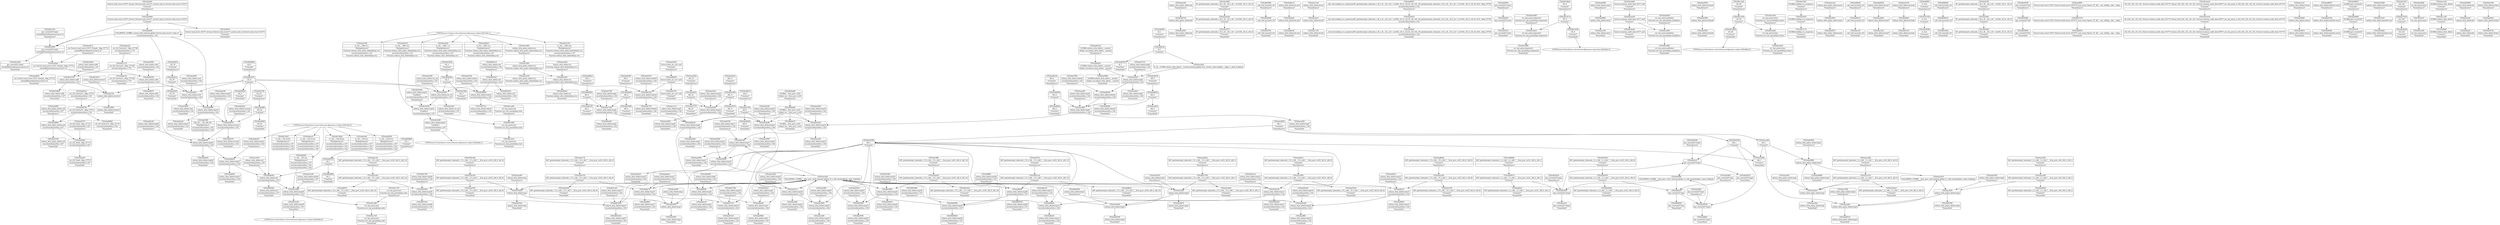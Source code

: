 digraph {
	CE0x4ace8c0 [shape=record,shape=Mrecord,label="{CE0x4ace8c0|i64_5|*Constant*|*SummSink*}"]
	CE0x4adbdc0 [shape=record,shape=Mrecord,label="{CE0x4adbdc0|selinux_xfrm_delete:tmp21|security/selinux/xfrm.c,142}"]
	CE0x4acfc10 [shape=record,shape=Mrecord,label="{CE0x4acfc10|get_current227:tmp2|*SummSink*}"]
	CE0x4ad6e70 [shape=record,shape=Mrecord,label="{CE0x4ad6e70|selinux_xfrm_delete:tmp17|security/selinux/xfrm.c,142}"]
	CE0x4af4ca0 [shape=record,shape=Mrecord,label="{CE0x4af4ca0|selinux_xfrm_delete:tmp15|security/selinux/xfrm.c,142}"]
	CE0x4afb580 [shape=record,shape=Mrecord,label="{CE0x4afb580|selinux_xfrm_delete:tmp6|security/selinux/xfrm.c,142|*SummSource*}"]
	CE0x4b21330 [shape=record,shape=Mrecord,label="{CE0x4b21330|get_current227:tmp4|./arch/x86/include/asm/current.h,14|*SummSource*}"]
	CE0x4b129c0 [shape=record,shape=Mrecord,label="{CE0x4b129c0|4:_i32,_:_CR_16,20_|*MultipleSource*|security/selinux/xfrm.c,147|security/selinux/xfrm.c,142|security/selinux/xfrm.c,142}"]
	CE0x4afe8f0 [shape=record,shape=Mrecord,label="{CE0x4afe8f0|COLLAPSED:_GCMRE___llvm_gcov_ctr21_internal_global_2_x_i64_zeroinitializer:_elem_0:default:}"]
	CE0x4ac5bc0 [shape=record,shape=Mrecord,label="{CE0x4ac5bc0|selinux_xfrm_policy_delete:tmp}"]
	CE0x4ad0940 [shape=record,shape=Mrecord,label="{CE0x4ad0940|selinux_xfrm_policy_delete:tmp1|*SummSource*}"]
	CE0x4aefd20 [shape=record,shape=Mrecord,label="{CE0x4aefd20|selinux_xfrm_delete:cred|security/selinux/xfrm.c,142}"]
	CE0x4ad7940 [shape=record,shape=Mrecord,label="{CE0x4ad7940|selinux_xfrm_delete:tobool1|security/selinux/xfrm.c,142|*SummSource*}"]
	CE0x4aeeb20 [shape=record,shape=Mrecord,label="{CE0x4aeeb20|selinux_xfrm_delete:tmp10|security/selinux/xfrm.c,142}"]
	CE0x4affe90 [shape=record,shape=Mrecord,label="{CE0x4affe90|selinux_xfrm_delete:tmp28|security/selinux/xfrm.c,147}"]
	CE0x4acb550 [shape=record,shape=Mrecord,label="{CE0x4acb550|selinux_xfrm_policy_delete:bb|*SummSink*}"]
	CE0x4b1b8e0 [shape=record,shape=Mrecord,label="{CE0x4b1b8e0|selinux_xfrm_delete:call8|security/selinux/xfrm.c,147|*SummSource*}"]
	CE0x4ae5f70 [shape=record,shape=Mrecord,label="{CE0x4ae5f70|i8*_getelementptr_inbounds_(_45_x_i8_,_45_x_i8_*_.str1245,_i32_0,_i32_0)|*Constant*|*SummSink*}"]
	CE0x4b257f0 [shape=record,shape=Mrecord,label="{CE0x4b257f0|_call_void_mcount()_#3|*SummSink*}"]
	CE0x4ae8aa0 [shape=record,shape=Mrecord,label="{CE0x4ae8aa0|selinux_xfrm_delete:do.end}"]
	CE0x4ae86d0 [shape=record,shape=Mrecord,label="{CE0x4ae86d0|i64*_getelementptr_inbounds_(_2_x_i64_,_2_x_i64_*___llvm_gcov_ctr9,_i64_0,_i64_1)|*Constant*|*SummSink*}"]
	CE0x4ad6950 [shape=record,shape=Mrecord,label="{CE0x4ad6950|i64_3|*Constant*}"]
	CE0x4ad6a30 [shape=record,shape=Mrecord,label="{CE0x4ad6a30|i64_3|*Constant*|*SummSink*}"]
	CE0x4ae9180 [shape=record,shape=Mrecord,label="{CE0x4ae9180|selinux_xfrm_delete:tmp11|security/selinux/xfrm.c,142|*SummSource*}"]
	CE0x4ade100 [shape=record,shape=Mrecord,label="{CE0x4ade100|i64*_getelementptr_inbounds_(_15_x_i64_,_15_x_i64_*___llvm_gcov_ctr25,_i64_0,_i64_9)|*Constant*}"]
	CE0x4acc480 [shape=record,shape=Mrecord,label="{CE0x4acc480|i64*_getelementptr_inbounds_(_2_x_i64_,_2_x_i64_*___llvm_gcov_ctr9,_i64_0,_i64_0)|*Constant*|*SummSource*}"]
	CE0x4b05300 [shape=record,shape=Mrecord,label="{CE0x4b05300|selinux_xfrm_delete:tmp3|*SummSink*}"]
	CE0x4ae38f0 [shape=record,shape=Mrecord,label="{CE0x4ae38f0|selinux_xfrm_delete:tmp25|security/selinux/xfrm.c,144|*SummSource*}"]
	CE0x4afb3f0 [shape=record,shape=Mrecord,label="{CE0x4afb3f0|GLOBAL:selinux_xfrm_delete.__warned|Global_var:selinux_xfrm_delete.__warned}"]
	CE0x4ace5e0 [shape=record,shape=Mrecord,label="{CE0x4ace5e0|0:_i8,_:_GCMR_selinux_xfrm_delete.__warned_internal_global_i8_0,_section_.data.unlikely_,_align_1:_elem_0:default:}"]
	CE0x6a4c9e0 [shape=record,shape=Mrecord,label="{CE0x6a4c9e0|selinux_xfrm_delete:tmp|*SummSink*}"]
	CE0x4aec530 [shape=record,shape=Mrecord,label="{CE0x4aec530|i64*_getelementptr_inbounds_(_15_x_i64_,_15_x_i64_*___llvm_gcov_ctr25,_i64_0,_i64_8)|*Constant*|*SummSink*}"]
	CE0x4aefd90 [shape=record,shape=Mrecord,label="{CE0x4aefd90|COLLAPSED:_GCMRE_current_task_external_global_%struct.task_struct*:_elem_0::|security/selinux/xfrm.c,142}"]
	CE0x4ad8b80 [shape=record,shape=Mrecord,label="{CE0x4ad8b80|i64*_getelementptr_inbounds_(_2_x_i64_,_2_x_i64_*___llvm_gcov_ctr21,_i64_0,_i64_1)|*Constant*|*SummSource*}"]
	CE0x4ad1680 [shape=record,shape=Mrecord,label="{CE0x4ad1680|i64_2|*Constant*|*SummSink*}"]
	CE0x4afebc0 [shape=record,shape=Mrecord,label="{CE0x4afebc0|get_current227:tmp}"]
	CE0x4ace000 [shape=record,shape=Mrecord,label="{CE0x4ace000|i64*_getelementptr_inbounds_(_2_x_i64_,_2_x_i64_*___llvm_gcov_ctr9,_i64_0,_i64_1)|*Constant*|*SummSource*}"]
	CE0x4ae9290 [shape=record,shape=Mrecord,label="{CE0x4ae9290|selinux_xfrm_delete:tmp11|security/selinux/xfrm.c,142|*SummSink*}"]
	CE0x4b00630 [shape=record,shape=Mrecord,label="{CE0x4b00630|selinux_xfrm_delete:tmp29|security/selinux/xfrm.c,147|*SummSink*}"]
	CE0x4afff00 [shape=record,shape=Mrecord,label="{CE0x4afff00|selinux_xfrm_delete:tmp28|security/selinux/xfrm.c,147|*SummSource*}"]
	CE0x4ac7ca0 [shape=record,shape=Mrecord,label="{CE0x4ac7ca0|selinux_xfrm_delete:if.end|*SummSource*}"]
	CE0x4ad9790 [shape=record,shape=Mrecord,label="{CE0x4ad9790|_ret_i32_%retval.0,_!dbg_!27751|security/selinux/xfrm.c,150}"]
	CE0x4af08e0 [shape=record,shape=Mrecord,label="{CE0x4af08e0|_call_void_lockdep_rcu_suspicious(i8*_getelementptr_inbounds_(_24_x_i8_,_24_x_i8_*_.str244,_i32_0,_i32_0),_i32_142,_i8*_getelementptr_inbounds_(_45_x_i8_,_45_x_i8_*_.str1245,_i32_0,_i32_0))_#10,_!dbg_!27729|security/selinux/xfrm.c,142|*SummSink*}"]
	"CONST[source:1(input),value:2(dynamic)][purpose:{object}][SrcIdx:1]"
	CE0x4b205f0 [shape=record,shape=Mrecord,label="{CE0x4b205f0|selinux_xfrm_delete:tmp33|security/selinux/xfrm.c,150|*SummSink*}"]
	CE0x4aef620 [shape=record,shape=Mrecord,label="{CE0x4aef620|_ret_%struct.task_struct.1015*_%tmp4,_!dbg_!27714|./arch/x86/include/asm/current.h,14|*SummSink*}"]
	CE0x4afbc50 [shape=record,shape=Mrecord,label="{CE0x4afbc50|selinux_xfrm_delete:tmp14|security/selinux/xfrm.c,142|*SummSource*}"]
	CE0x4afa500 [shape=record,shape=Mrecord,label="{CE0x4afa500|get_current227:entry|*SummSource*}"]
	CE0x4ae2e80 [shape=record,shape=Mrecord,label="{CE0x4ae2e80|selinux_xfrm_delete:tmp23|security/selinux/xfrm.c,144}"]
	CE0x4b1d780 [shape=record,shape=Mrecord,label="{CE0x4b1d780|i32_4|*Constant*|*SummSink*}"]
	CE0x4ac91f0 [shape=record,shape=Mrecord,label="{CE0x4ac91f0|selinux_xfrm_policy_delete:tmp2}"]
	CE0x4af0350 [shape=record,shape=Mrecord,label="{CE0x4af0350|i8_1|*Constant*|*SummSink*}"]
	CE0x4ace160 [shape=record,shape=Mrecord,label="{CE0x4ace160|selinux_xfrm_delete:entry|*SummSink*}"]
	CE0x4ace850 [shape=record,shape=Mrecord,label="{CE0x4ace850|i64*_getelementptr_inbounds_(_15_x_i64_,_15_x_i64_*___llvm_gcov_ctr25,_i64_0,_i64_6)|*Constant*}"]
	CE0x4b20070 [shape=record,shape=Mrecord,label="{CE0x4b20070|selinux_xfrm_delete:tmp32|security/selinux/xfrm.c,150|*SummSink*}"]
	CE0x4b1c730 [shape=record,shape=Mrecord,label="{CE0x4b1c730|avc_has_perm:ssid|Function::avc_has_perm&Arg::ssid::|*SummSource*}"]
	CE0x4ae28c0 [shape=record,shape=Mrecord,label="{CE0x4ae28c0|i64_10|*Constant*}"]
	CE0x4afaca0 [shape=record,shape=Mrecord,label="{CE0x4afaca0|4:_i32,_:_CR_12,16_|*MultipleSource*|security/selinux/xfrm.c,147|security/selinux/xfrm.c,142|security/selinux/xfrm.c,142}"]
	CE0x4b1df90 [shape=record,shape=Mrecord,label="{CE0x4b1df90|avc_has_perm:auditdata|Function::avc_has_perm&Arg::auditdata::|*SummSink*}"]
	CE0x4ace960 [shape=record,shape=Mrecord,label="{CE0x4ace960|selinux_xfrm_delete:tmp9|security/selinux/xfrm.c,142}"]
	CE0x679e2d0 [shape=record,shape=Mrecord,label="{CE0x679e2d0|selinux_xfrm_delete:tmp}"]
	CE0x4ad6fb0 [shape=record,shape=Mrecord,label="{CE0x4ad6fb0|selinux_xfrm_delete:tmp17|security/selinux/xfrm.c,142|*SummSink*}"]
	CE0x4ae95f0 [shape=record,shape=Mrecord,label="{CE0x4ae95f0|selinux_xfrm_delete:if.then6|*SummSink*}"]
	CE0x4ad5ad0 [shape=record,shape=Mrecord,label="{CE0x4ad5ad0|selinux_xfrm_delete:tmp16|security/selinux/xfrm.c,142|*SummSource*}"]
	CE0x4b1ced0 [shape=record,shape=Mrecord,label="{CE0x4b1ced0|i16_39|*Constant*|*SummSource*}"]
	CE0x4b05200 [shape=record,shape=Mrecord,label="{CE0x4b05200|selinux_xfrm_delete:tmp3|*SummSource*}"]
	CE0x4af0870 [shape=record,shape=Mrecord,label="{CE0x4af0870|_call_void_lockdep_rcu_suspicious(i8*_getelementptr_inbounds_(_24_x_i8_,_24_x_i8_*_.str244,_i32_0,_i32_0),_i32_142,_i8*_getelementptr_inbounds_(_45_x_i8_,_45_x_i8_*_.str1245,_i32_0,_i32_0))_#10,_!dbg_!27729|security/selinux/xfrm.c,142|*SummSource*}"]
	CE0x4ad6ce0 [shape=record,shape=Mrecord,label="{CE0x4ad6ce0|selinux_xfrm_delete:do.end|*SummSink*}"]
	CE0x4ada870 [shape=record,shape=Mrecord,label="{CE0x4ada870|_call_void_lockdep_rcu_suspicious(i8*_getelementptr_inbounds_(_24_x_i8_,_24_x_i8_*_.str244,_i32_0,_i32_0),_i32_142,_i8*_getelementptr_inbounds_(_45_x_i8_,_45_x_i8_*_.str1245,_i32_0,_i32_0))_#10,_!dbg_!27729|security/selinux/xfrm.c,142}"]
	CE0x4b01690 [shape=record,shape=Mrecord,label="{CE0x4b01690|selinux_xfrm_delete:tmp26|security/selinux/xfrm.c,145}"]
	CE0x4b26410 [shape=record,shape=Mrecord,label="{CE0x4b26410|get_current227:tmp3|*SummSink*}"]
	CE0x4ae2710 [shape=record,shape=Mrecord,label="{CE0x4ae2710|i64_10|*Constant*|*SummSink*}"]
	CE0x4ae70a0 [shape=record,shape=Mrecord,label="{CE0x4ae70a0|GLOBAL:lockdep_rcu_suspicious|*Constant*|*SummSource*}"]
	CE0x4ade2d0 [shape=record,shape=Mrecord,label="{CE0x4ade2d0|i64*_getelementptr_inbounds_(_15_x_i64_,_15_x_i64_*___llvm_gcov_ctr25,_i64_0,_i64_9)|*Constant*|*SummSink*}"]
	CE0x4b1d340 [shape=record,shape=Mrecord,label="{CE0x4b1d340|avc_has_perm:tclass|Function::avc_has_perm&Arg::tclass::|*SummSource*}"]
	CE0x4b1ddd0 [shape=record,shape=Mrecord,label="{CE0x4b1ddd0|%struct.common_audit_data.1017*_null|*Constant*|*SummSource*}"]
	CE0x4ae6870 [shape=record,shape=Mrecord,label="{CE0x4ae6870|selinux_xfrm_policy_delete:entry|*SummSink*}"]
	CE0x4ae9400 [shape=record,shape=Mrecord,label="{CE0x4ae9400|selinux_xfrm_delete:tmp12|security/selinux/xfrm.c,142}"]
	CE0x4b25890 [shape=record,shape=Mrecord,label="{CE0x4b25890|get_current227:tmp4|./arch/x86/include/asm/current.h,14}"]
	CE0x4ad00d0 [shape=record,shape=Mrecord,label="{CE0x4ad00d0|i64_4|*Constant*}"]
	CE0x4ad6ee0 [shape=record,shape=Mrecord,label="{CE0x4ad6ee0|selinux_xfrm_delete:tmp17|security/selinux/xfrm.c,142|*SummSource*}"]
	CE0x4b1ca90 [shape=record,shape=Mrecord,label="{CE0x4b1ca90|avc_has_perm:tsid|Function::avc_has_perm&Arg::tsid::|*SummSource*}"]
	CE0x4ad61c0 [shape=record,shape=Mrecord,label="{CE0x4ad61c0|_call_void_mcount()_#3}"]
	CE0x4acc5e0 [shape=record,shape=Mrecord,label="{CE0x4acc5e0|selinux_xfrm_delete:if.end7|*SummSink*}"]
	CE0x4ad1510 [shape=record,shape=Mrecord,label="{CE0x4ad1510|selinux_xfrm_delete:do.body|*SummSink*}"]
	CE0x4ae5390 [shape=record,shape=Mrecord,label="{CE0x4ae5390|i64_1|*Constant*}"]
	CE0x4b1dac0 [shape=record,shape=Mrecord,label="{CE0x4b1dac0|avc_has_perm:requested|Function::avc_has_perm&Arg::requested::}"]
	CE0x4acdd40 [shape=record,shape=Mrecord,label="{CE0x4acdd40|selinux_xfrm_delete:if.end7}"]
	CE0x4ae9b70 [shape=record,shape=Mrecord,label="{CE0x4ae9b70|selinux_xfrm_delete:tmp2|*SummSink*}"]
	CE0x4ad7cb0 [shape=record,shape=Mrecord,label="{CE0x4ad7cb0|i1_true|*Constant*}"]
	CE0x4afb5f0 [shape=record,shape=Mrecord,label="{CE0x4afb5f0|selinux_xfrm_delete:tmp6|security/selinux/xfrm.c,142}"]
	CE0x4b1b3b0 [shape=record,shape=Mrecord,label="{CE0x4b1b3b0|selinux_xfrm_delete:tmp31|*LoadInst*|security/selinux/xfrm.c,147}"]
	CE0x4afb0c0 [shape=record,shape=Mrecord,label="{CE0x4afb0c0|%struct.task_struct.1015**_bitcast_(%struct.task_struct**_current_task_to_%struct.task_struct.1015**)|*Constant*|*SummSink*}"]
	CE0x4b1fdf0 [shape=record,shape=Mrecord,label="{CE0x4b1fdf0|selinux_xfrm_delete:tmp32|security/selinux/xfrm.c,150|*SummSource*}"]
	CE0x4b0bf00 [shape=record,shape=Mrecord,label="{CE0x4b0bf00|_call_void_mcount()_#3|*SummSource*}"]
	CE0x4ad4d40 [shape=record,shape=Mrecord,label="{CE0x4ad4d40|i64_0|*Constant*|*SummSink*}"]
	CE0x4afafe0 [shape=record,shape=Mrecord,label="{CE0x4afafe0|%struct.task_struct.1015**_bitcast_(%struct.task_struct**_current_task_to_%struct.task_struct.1015**)|*Constant*|*SummSource*}"]
	CE0x4ace650 [shape=record,shape=Mrecord,label="{CE0x4ace650|selinux_xfrm_delete:tmp8|security/selinux/xfrm.c,142}"]
	CE0x4ad4e50 [shape=record,shape=Mrecord,label="{CE0x4ad4e50|selinux_xfrm_delete:tmp5|security/selinux/xfrm.c,142}"]
	CE0x4b12e20 [shape=record,shape=Mrecord,label="{CE0x4b12e20|selinux_xfrm_delete:tmp30|security/selinux/xfrm.c,147|*SummSink*}"]
	CE0x4adbb20 [shape=record,shape=Mrecord,label="{CE0x4adbb20|%struct.xfrm_sec_ctx*_null|*Constant*}"]
	CE0x4afbf60 [shape=record,shape=Mrecord,label="{CE0x4afbf60|i1_true|*Constant*|*SummSource*}"]
	CE0x4ade170 [shape=record,shape=Mrecord,label="{CE0x4ade170|i64*_getelementptr_inbounds_(_15_x_i64_,_15_x_i64_*___llvm_gcov_ctr25,_i64_0,_i64_9)|*Constant*|*SummSource*}"]
	CE0x4af2fa0 [shape=record,shape=Mrecord,label="{CE0x4af2fa0|i8*_getelementptr_inbounds_(_24_x_i8_,_24_x_i8_*_.str244,_i32_0,_i32_0)|*Constant*}"]
	CE0x4b0ae70 [shape=record,shape=Mrecord,label="{CE0x4b0ae70|GLOBAL:__llvm_gcov_ctr25|Global_var:__llvm_gcov_ctr25|*SummSink*}"]
	CE0x4b0d220 [shape=record,shape=Mrecord,label="{CE0x4b0d220|selinux_xfrm_delete:call|security/selinux/xfrm.c,142|*SummSink*}"]
	CE0x4b446e0 [shape=record,shape=Mrecord,label="{CE0x4b446e0|i64*_getelementptr_inbounds_(_2_x_i64_,_2_x_i64_*___llvm_gcov_ctr21,_i64_0,_i64_0)|*Constant*|*SummSink*}"]
	CE0x4ad6c10 [shape=record,shape=Mrecord,label="{CE0x4ad6c10|selinux_xfrm_delete:do.end|*SummSource*}"]
	"CONST[source:0(mediator),value:0(static)][purpose:{operation}][SnkIdx:3]"
	CE0x4af3280 [shape=record,shape=Mrecord,label="{CE0x4af3280|i8*_getelementptr_inbounds_(_24_x_i8_,_24_x_i8_*_.str244,_i32_0,_i32_0)|*Constant*|*SummSink*}"]
	"CONST[source:0(mediator),value:2(dynamic)][purpose:{subject}][SnkIdx:0]"
	CE0x4accc10 [shape=record,shape=Mrecord,label="{CE0x4accc10|selinux_xfrm_delete:tmp5|security/selinux/xfrm.c,142|*SummSource*}"]
	CE0x4b1d170 [shape=record,shape=Mrecord,label="{CE0x4b1d170|i32_4|*Constant*}"]
	CE0x4aefb90 [shape=record,shape=Mrecord,label="{CE0x4aefb90|selinux_xfrm_delete:cred|security/selinux/xfrm.c,142|*SummSink*}"]
	CE0x4b01ac0 [shape=record,shape=Mrecord,label="{CE0x4b01ac0|i64*_getelementptr_inbounds_(_15_x_i64_,_15_x_i64_*___llvm_gcov_ctr25,_i64_0,_i64_13)|*Constant*}"]
	CE0x4ac7d80 [shape=record,shape=Mrecord,label="{CE0x4ac7d80|selinux_xfrm_policy_delete:tmp3|*SummSource*}"]
	CE0x4ad6320 [shape=record,shape=Mrecord,label="{CE0x4ad6320|selinux_xfrm_delete:call4|security/selinux/xfrm.c,142}"]
	CE0x4b20790 [shape=record,shape=Mrecord,label="{CE0x4b20790|get_current227:bb|*SummSource*}"]
	CE0x4ae8f50 [shape=record,shape=Mrecord,label="{CE0x4ae8f50|%struct.task_struct.1015*_(%struct.task_struct.1015**)*_asm_movq_%gs:$_1:P_,$0_,_r,im,_dirflag_,_fpsr_,_flags_|*SummSource*}"]
	CE0x4ad8590 [shape=record,shape=Mrecord,label="{CE0x4ad8590|i1_true|*Constant*|*SummSink*}"]
	CE0x4b1da50 [shape=record,shape=Mrecord,label="{CE0x4b1da50|%struct.common_audit_data.1017*_null|*Constant*}"]
	CE0x4b1de40 [shape=record,shape=Mrecord,label="{CE0x4b1de40|%struct.common_audit_data.1017*_null|*Constant*|*SummSink*}"]
	CE0x4b00880 [shape=record,shape=Mrecord,label="{CE0x4b00880|i32_1|*Constant*|*SummSource*}"]
	CE0x679e340 [shape=record,shape=Mrecord,label="{CE0x679e340|i64*_getelementptr_inbounds_(_15_x_i64_,_15_x_i64_*___llvm_gcov_ctr25,_i64_0,_i64_0)|*Constant*|*SummSource*}"]
	CE0x4ada0d0 [shape=record,shape=Mrecord,label="{CE0x4ada0d0|avc_has_perm:auditdata|Function::avc_has_perm&Arg::auditdata::|*SummSource*}"]
	CE0x4ad5dd0 [shape=record,shape=Mrecord,label="{CE0x4ad5dd0|selinux_xfrm_delete:tmp12|security/selinux/xfrm.c,142|*SummSource*}"]
	CE0x4afec30 [shape=record,shape=Mrecord,label="{CE0x4afec30|i64*_getelementptr_inbounds_(_15_x_i64_,_15_x_i64_*___llvm_gcov_ctr25,_i64_0,_i64_12)|*Constant*|*SummSource*}"]
	CE0x4af4d10 [shape=record,shape=Mrecord,label="{CE0x4af4d10|selinux_xfrm_delete:tmp15|security/selinux/xfrm.c,142|*SummSource*}"]
	CE0x4ae2c60 [shape=record,shape=Mrecord,label="{CE0x4ae2c60|selinux_xfrm_delete:tmp22|security/selinux/xfrm.c,144|*SummSource*}"]
	CE0x4b1bb50 [shape=record,shape=Mrecord,label="{CE0x4b1bb50|i32_(i32,_i32,_i16,_i32,_%struct.common_audit_data.1017*)*_bitcast_(i32_(i32,_i32,_i16,_i32,_%struct.common_audit_data.495*)*_avc_has_perm_to_i32_(i32,_i32,_i16,_i32,_%struct.common_audit_data.1017*)*)|*Constant*|*SummSink*}"]
	CE0x4b12e90 [shape=record,shape=Mrecord,label="{CE0x4b12e90|selinux_xfrm_delete:tmp30|security/selinux/xfrm.c,147|*SummSource*}"]
	CE0x4ae2a40 [shape=record,shape=Mrecord,label="{CE0x4ae2a40|i64*_getelementptr_inbounds_(_15_x_i64_,_15_x_i64_*___llvm_gcov_ctr25,_i64_0,_i64_12)|*Constant*}"]
	CE0x4b1d000 [shape=record,shape=Mrecord,label="{CE0x4b1d000|i16_39|*Constant*|*SummSink*}"]
	CE0x4adfec0 [shape=record,shape=Mrecord,label="{CE0x4adfec0|i64*_getelementptr_inbounds_(_15_x_i64_,_15_x_i64_*___llvm_gcov_ctr25,_i64_0,_i64_6)|*Constant*|*SummSource*}"]
	CE0x4acccc0 [shape=record,shape=Mrecord,label="{CE0x4acccc0|selinux_xfrm_delete:return|*SummSource*}"]
	CE0x4b13020 [shape=record,shape=Mrecord,label="{CE0x4b13020|i32_3|*Constant*|*SummSource*}"]
	CE0x4aee9a0 [shape=record,shape=Mrecord,label="{CE0x4aee9a0|4:_i32,_:_CRE_1,2_|*MultipleSource*|Function::selinux_xfrm_policy_delete&Arg::ctx::|security/selinux/xfrm.c,147|Function::selinux_xfrm_delete&Arg::ctx::}"]
	CE0x4ad8970 [shape=record,shape=Mrecord,label="{CE0x4ad8970|selinux_xfrm_delete:land.lhs.true2|*SummSource*}"]
	CE0x4ae9be0 [shape=record,shape=Mrecord,label="{CE0x4ae9be0|i64*_getelementptr_inbounds_(_15_x_i64_,_15_x_i64_*___llvm_gcov_ctr25,_i64_0,_i64_1)|*Constant*|*SummSource*}"]
	CE0x4ad38e0 [shape=record,shape=Mrecord,label="{CE0x4ad38e0|4:_i32,_:_CRE_2,4_|*MultipleSource*|Function::selinux_xfrm_policy_delete&Arg::ctx::|security/selinux/xfrm.c,147|Function::selinux_xfrm_delete&Arg::ctx::}"]
	CE0x4ad9410 [shape=record,shape=Mrecord,label="{CE0x4ad9410|i64*_getelementptr_inbounds_(_2_x_i64_,_2_x_i64_*___llvm_gcov_ctr21,_i64_0,_i64_1)|*Constant*}"]
	CE0x4aee5d0 [shape=record,shape=Mrecord,label="{CE0x4aee5d0|selinux_xfrm_delete:ctx_sid|security/selinux/xfrm.c,147|*SummSink*}"]
	CE0x4ad4900 [shape=record,shape=Mrecord,label="{CE0x4ad4900|GLOBAL:get_current227|*Constant*}"]
	CE0x4b20450 [shape=record,shape=Mrecord,label="{CE0x4b20450|selinux_xfrm_delete:tmp33|security/selinux/xfrm.c,150|*SummSource*}"]
	CE0x4ae9a00 [shape=record,shape=Mrecord,label="{CE0x4ae9a00|selinux_xfrm_delete:tmp3}"]
	CE0x4ae6980 [shape=record,shape=Mrecord,label="{CE0x4ae6980|selinux_xfrm_policy_delete:tmp1}"]
	CE0x4ae4b70 [shape=record,shape=Mrecord,label="{CE0x4ae4b70|selinux_xfrm_delete:security|security/selinux/xfrm.c,142}"]
	CE0x4af00f0 [shape=record,shape=Mrecord,label="{CE0x4af00f0|i8_1|*Constant*|*SummSource*}"]
	CE0x4ac6800 [shape=record,shape=Mrecord,label="{CE0x4ac6800|selinux_xfrm_delete:return}"]
	CE0x4aeb8f0 [shape=record,shape=Mrecord,label="{CE0x4aeb8f0|i32_22|*Constant*}"]
	CE0x4acc8a0 [shape=record,shape=Mrecord,label="{CE0x4acc8a0|selinux_xfrm_policy_delete:tmp|*SummSink*}"]
	CE0x4aef4a0 [shape=record,shape=Mrecord,label="{CE0x4aef4a0|_ret_%struct.task_struct.1015*_%tmp4,_!dbg_!27714|./arch/x86/include/asm/current.h,14}"]
	CE0x4ace210 [shape=record,shape=Mrecord,label="{CE0x4ace210|i64*_getelementptr_inbounds_(_2_x_i64_,_2_x_i64_*___llvm_gcov_ctr9,_i64_0,_i64_0)|*Constant*}"]
	CE0x4ae2410 [shape=record,shape=Mrecord,label="{CE0x4ae2410|i64_11|*Constant*|*SummSource*}"]
	CE0x4b00310 [shape=record,shape=Mrecord,label="{CE0x4b00310|i32_1|*Constant*}"]
	CE0x4b00e90 [shape=record,shape=Mrecord,label="{CE0x4b00e90|selinux_xfrm_delete:sid|security/selinux/xfrm.c,147}"]
	CE0x4b0c000 [shape=record,shape=Mrecord,label="{CE0x4b0c000|_call_void_mcount()_#3|*SummSink*}"]
	CE0x4ae4840 [shape=record,shape=Mrecord,label="{CE0x4ae4840|i32_22|*Constant*|*SummSink*}"]
	CE0x4b008f0 [shape=record,shape=Mrecord,label="{CE0x4b008f0|i32_1|*Constant*|*SummSink*}"]
	CE0x4ac95a0 [shape=record,shape=Mrecord,label="{CE0x4ac95a0|selinux_xfrm_policy_delete:entry}"]
	CE0x4acd660 [shape=record,shape=Mrecord,label="{CE0x4acd660|i64_1|*Constant*|*SummSource*}"]
	CE0x4b00ba0 [shape=record,shape=Mrecord,label="{CE0x4b00ba0|i32_3|*Constant*}"]
	CE0x4ad4410 [shape=record,shape=Mrecord,label="{CE0x4ad4410|i64_0|*Constant*|*SummSource*}"]
	CE0x4b01910 [shape=record,shape=Mrecord,label="{CE0x4b01910|selinux_xfrm_delete:tmp26|security/selinux/xfrm.c,145|*SummSink*}"]
	CE0x4ae29d0 [shape=record,shape=Mrecord,label="{CE0x4ae29d0|selinux_xfrm_delete:tmp22|security/selinux/xfrm.c,144|*SummSink*}"]
	CE0x4ad9120 [shape=record,shape=Mrecord,label="{CE0x4ad9120|_ret_i32_%retval.0,_!dbg_!27751|security/selinux/xfrm.c,150|*SummSource*}"]
	CE0x4adbf40 [shape=record,shape=Mrecord,label="{CE0x4adbf40|selinux_xfrm_delete:tmp21|security/selinux/xfrm.c,142|*SummSink*}"]
	CE0x4b01c40 [shape=record,shape=Mrecord,label="{CE0x4b01c40|selinux_xfrm_delete:tmp27|security/selinux/xfrm.c,145|*SummSource*}"]
	CE0x4ae3050 [shape=record,shape=Mrecord,label="{CE0x4ae3050|selinux_xfrm_delete:tmp23|security/selinux/xfrm.c,144|*SummSink*}"]
	CE0x4ad24a0 [shape=record,shape=Mrecord,label="{CE0x4ad24a0|selinux_xfrm_delete:security|security/selinux/xfrm.c,142|*SummSource*}"]
	CE0x5eac550 [shape=record,shape=Mrecord,label="{CE0x5eac550|i64*_getelementptr_inbounds_(_15_x_i64_,_15_x_i64_*___llvm_gcov_ctr25,_i64_0,_i64_0)|*Constant*|*SummSink*}"]
	CE0x4ae76b0 [shape=record,shape=Mrecord,label="{CE0x4ae76b0|selinux_xfrm_delete:land.lhs.true|*SummSource*}"]
	CE0x4b00190 [shape=record,shape=Mrecord,label="{CE0x4b00190|selinux_xfrm_delete:tmp28|security/selinux/xfrm.c,147|*SummSink*}"]
	CE0x4ae74c0 [shape=record,shape=Mrecord,label="{CE0x4ae74c0|i32_142|*Constant*|*SummSource*}"]
	CE0x4adbc20 [shape=record,shape=Mrecord,label="{CE0x4adbc20|selinux_xfrm_delete:tmp20|security/selinux/xfrm.c,142|*SummSource*}"]
	CE0x4b1fd80 [shape=record,shape=Mrecord,label="{CE0x4b1fd80|selinux_xfrm_delete:tmp32|security/selinux/xfrm.c,150}"]
	CE0x4b20970 [shape=record,shape=Mrecord,label="{CE0x4b20970|i64*_getelementptr_inbounds_(_2_x_i64_,_2_x_i64_*___llvm_gcov_ctr21,_i64_0,_i64_0)|*Constant*}"]
	CE0x4ad0060 [shape=record,shape=Mrecord,label="{CE0x4ad0060|selinux_xfrm_delete:tobool1|security/selinux/xfrm.c,142|*SummSink*}"]
	CE0x4aeff50 [shape=record,shape=Mrecord,label="{CE0x4aeff50|selinux_xfrm_delete:tmp16|security/selinux/xfrm.c,142|*SummSink*}"]
	CE0x4adbe30 [shape=record,shape=Mrecord,label="{CE0x4adbe30|selinux_xfrm_delete:tmp21|security/selinux/xfrm.c,142|*SummSource*}"]
	CE0x4ad3e10 [shape=record,shape=Mrecord,label="{CE0x4ad3e10|4:_i32,_:_CRE_4,8_|*MultipleSource*|Function::selinux_xfrm_policy_delete&Arg::ctx::|security/selinux/xfrm.c,147|Function::selinux_xfrm_delete&Arg::ctx::}"]
	CE0x4ac5fb0 [shape=record,shape=Mrecord,label="{CE0x4ac5fb0|selinux_xfrm_policy_delete:ctx|Function::selinux_xfrm_policy_delete&Arg::ctx::}"]
	CE0x4ad7180 [shape=record,shape=Mrecord,label="{CE0x4ad7180|selinux_xfrm_delete:tmp18|security/selinux/xfrm.c,142|*SummSource*}"]
	CE0x4b20280 [shape=record,shape=Mrecord,label="{CE0x4b20280|get_current227:bb}"]
	CE0x4aeccf0 [shape=record,shape=Mrecord,label="{CE0x4aeccf0|_call_void_mcount()_#3|*SummSink*}"]
	CE0x43ca0e0 [shape=record,shape=Mrecord,label="{CE0x43ca0e0|i64*_getelementptr_inbounds_(_15_x_i64_,_15_x_i64_*___llvm_gcov_ctr25,_i64_0,_i64_1)|*Constant*|*SummSink*}"]
	CE0x4ac5a60 [shape=record,shape=Mrecord,label="{CE0x4ac5a60|selinux_xfrm_delete:tmp2}"]
	CE0x4ad8fa0 [shape=record,shape=Mrecord,label="{CE0x4ad8fa0|get_current227:tmp1|*SummSink*}"]
	CE0x545b1c0 [shape=record,shape=Mrecord,label="{CE0x545b1c0|selinux_xfrm_delete:tmp13|security/selinux/xfrm.c,142|*SummSource*}"]
	CE0x4acb340 [shape=record,shape=Mrecord,label="{CE0x4acb340|selinux_xfrm_delete:ctx|Function::selinux_xfrm_delete&Arg::ctx::}"]
	CE0x4b1bd80 [shape=record,shape=Mrecord,label="{CE0x4b1bd80|avc_has_perm:entry|*SummSource*}"]
	CE0x4ace9d0 [shape=record,shape=Mrecord,label="{CE0x4ace9d0|selinux_xfrm_delete:tmp9|security/selinux/xfrm.c,142|*SummSink*}"]
	CE0x4ae8100 [shape=record,shape=Mrecord,label="{CE0x4ae8100|i32_142|*Constant*|*SummSink*}"]
	CE0x4ae9ec0 [shape=record,shape=Mrecord,label="{CE0x4ae9ec0|selinux_xfrm_delete:tmp7|security/selinux/xfrm.c,142|*SummSource*}"]
	CE0x4b43730 [shape=record,shape=Mrecord,label="{CE0x4b43730|%struct.task_struct.1015*_(%struct.task_struct.1015**)*_asm_movq_%gs:$_1:P_,$0_,_r,im,_dirflag_,_fpsr_,_flags_}"]
	CE0x4acbfe0 [shape=record,shape=Mrecord,label="{CE0x4acbfe0|selinux_xfrm_policy_delete:tmp|*SummSource*}"]
	CE0x4acea40 [shape=record,shape=Mrecord,label="{CE0x4acea40|selinux_xfrm_delete:tmp9|security/selinux/xfrm.c,142|*SummSource*}"]
	CE0x4b01b30 [shape=record,shape=Mrecord,label="{CE0x4b01b30|selinux_xfrm_delete:tmp27|security/selinux/xfrm.c,145}"]
	CE0x4b12b80 [shape=record,shape=Mrecord,label="{CE0x4b12b80|4:_i32,_:_CR_20,24_|*MultipleSource*|security/selinux/xfrm.c,147|security/selinux/xfrm.c,142|security/selinux/xfrm.c,142}"]
	CE0x4acb9f0 [shape=record,shape=Mrecord,label="{CE0x4acb9f0|selinux_xfrm_policy_delete:call|security/selinux/xfrm.c,327|*SummSource*}"]
	CE0x4adc380 [shape=record,shape=Mrecord,label="{CE0x4adc380|i64_11|*Constant*}"]
	CE0x4ae9fd0 [shape=record,shape=Mrecord,label="{CE0x4ae9fd0|selinux_xfrm_delete:tmp7|security/selinux/xfrm.c,142|*SummSink*}"]
	CE0x4b1b150 [shape=record,shape=Mrecord,label="{CE0x4b1b150|4:_i32,_:_CRE_8,8_|*MultipleSource*|Function::selinux_xfrm_policy_delete&Arg::ctx::|security/selinux/xfrm.c,147|Function::selinux_xfrm_delete&Arg::ctx::}"]
	CE0x4ad8c90 [shape=record,shape=Mrecord,label="{CE0x4ad8c90|selinux_xfrm_delete:tobool1|security/selinux/xfrm.c,142}"]
	CE0x4adecb0 [shape=record,shape=Mrecord,label="{CE0x4adecb0|selinux_xfrm_delete:tmp11|security/selinux/xfrm.c,142}"]
	CE0x4afa5d0 [shape=record,shape=Mrecord,label="{CE0x4afa5d0|4:_i32,_:_CR_0,4_|*MultipleSource*|security/selinux/xfrm.c,147|security/selinux/xfrm.c,142|security/selinux/xfrm.c,142}"]
	CE0x4b1b7b0 [shape=record,shape=Mrecord,label="{CE0x4b1b7b0|selinux_xfrm_delete:call8|security/selinux/xfrm.c,147}"]
	CE0x4aff8a0 [shape=record,shape=Mrecord,label="{CE0x4aff8a0|i64*_getelementptr_inbounds_(_15_x_i64_,_15_x_i64_*___llvm_gcov_ctr25,_i64_0,_i64_13)|*Constant*|*SummSink*}"]
	CE0x4af2bb0 [shape=record,shape=Mrecord,label="{CE0x4af2bb0|selinux_xfrm_delete:do.body}"]
	CE0x4b1c7d0 [shape=record,shape=Mrecord,label="{CE0x4b1c7d0|avc_has_perm:ssid|Function::avc_has_perm&Arg::ssid::|*SummSink*}"]
	"CONST[source:0(mediator),value:2(dynamic)][purpose:{object}][SnkIdx:1]"
	CE0x4ad93a0 [shape=record,shape=Mrecord,label="{CE0x4ad93a0|selinux_xfrm_delete:ctx|Function::selinux_xfrm_delete&Arg::ctx::|*SummSink*}"]
	CE0x4ae54f0 [shape=record,shape=Mrecord,label="{CE0x4ae54f0|selinux_xfrm_delete:tmp1|*SummSource*}"]
	CE0x4acb740 [shape=record,shape=Mrecord,label="{CE0x4acb740|selinux_xfrm_policy_delete:call|security/selinux/xfrm.c,327|*SummSink*}"]
	CE0x4ad75c0 [shape=record,shape=Mrecord,label="{CE0x4ad75c0|selinux_xfrm_delete:tobool|security/selinux/xfrm.c,142|*SummSink*}"]
	CE0x4af0b50 [shape=record,shape=Mrecord,label="{CE0x4af0b50|_call_void_mcount()_#3|*SummSource*}"]
	CE0x4b1d3e0 [shape=record,shape=Mrecord,label="{CE0x4b1d3e0|avc_has_perm:tclass|Function::avc_has_perm&Arg::tclass::|*SummSink*}"]
	CE0x4b1cbc0 [shape=record,shape=Mrecord,label="{CE0x4b1cbc0|avc_has_perm:tsid|Function::avc_has_perm&Arg::tsid::|*SummSink*}"]
	CE0x4ad16f0 [shape=record,shape=Mrecord,label="{CE0x4ad16f0|i64_2|*Constant*|*SummSource*}"]
	CE0x4ae8db0 [shape=record,shape=Mrecord,label="{CE0x4ae8db0|%struct.task_struct.1015**_bitcast_(%struct.task_struct**_current_task_to_%struct.task_struct.1015**)|*Constant*}"]
	CE0x4ae5400 [shape=record,shape=Mrecord,label="{CE0x4ae5400|selinux_xfrm_delete:tmp1}"]
	CE0x4ae2570 [shape=record,shape=Mrecord,label="{CE0x4ae2570|i64_11|*Constant*|*SummSink*}"]
	CE0x4afbdc0 [shape=record,shape=Mrecord,label="{CE0x4afbdc0|selinux_xfrm_delete:tmp14|security/selinux/xfrm.c,142|*SummSink*}"]
	CE0x4b01700 [shape=record,shape=Mrecord,label="{CE0x4b01700|selinux_xfrm_delete:tmp26|security/selinux/xfrm.c,145|*SummSource*}"]
	CE0x4b0acf0 [shape=record,shape=Mrecord,label="{CE0x4b0acf0|selinux_xfrm_delete:tmp4|security/selinux/xfrm.c,142|*SummSink*}"]
	CE0x4ae8560 [shape=record,shape=Mrecord,label="{CE0x4ae8560|4:_i32,_:_CR_8,12_|*MultipleSource*|security/selinux/xfrm.c,147|security/selinux/xfrm.c,142|security/selinux/xfrm.c,142}"]
	CE0x4aefc00 [shape=record,shape=Mrecord,label="{CE0x4aefc00|i32_78|*Constant*|*SummSink*}"]
	CE0x4b12d00 [shape=record,shape=Mrecord,label="{CE0x4b12d00|selinux_xfrm_delete:tmp30|security/selinux/xfrm.c,147}"]
	CE0x4ad7110 [shape=record,shape=Mrecord,label="{CE0x4ad7110|selinux_xfrm_delete:tmp18|security/selinux/xfrm.c,142}"]
	CE0x4b1c890 [shape=record,shape=Mrecord,label="{CE0x4b1c890|avc_has_perm:tsid|Function::avc_has_perm&Arg::tsid::}"]
	CE0x4ae2ef0 [shape=record,shape=Mrecord,label="{CE0x4ae2ef0|selinux_xfrm_delete:tmp23|security/selinux/xfrm.c,144|*SummSource*}"]
	CE0x4b1f4c0 [shape=record,shape=Mrecord,label="{CE0x4b1f4c0|selinux_xfrm_delete:retval.0|*SummSource*}"]
	CE0x4ae9a70 [shape=record,shape=Mrecord,label="{CE0x4ae9a70|selinux_xfrm_delete:tmp2|*SummSource*}"]
	CE0x4adc670 [shape=record,shape=Mrecord,label="{CE0x4adc670|selinux_xfrm_delete:tobool5|security/selinux/xfrm.c,144|*SummSource*}"]
	CE0x4b0ad60 [shape=record,shape=Mrecord,label="{CE0x4b0ad60|GLOBAL:__llvm_gcov_ctr25|Global_var:__llvm_gcov_ctr25}"]
	CE0x4af3450 [shape=record,shape=Mrecord,label="{CE0x4af3450|GLOBAL:lockdep_rcu_suspicious|*Constant*}"]
	CE0x4acaab0 [shape=record,shape=Mrecord,label="{CE0x4acaab0|selinux_xfrm_policy_delete:tmp3}"]
	CE0x4b1b4d0 [shape=record,shape=Mrecord,label="{CE0x4b1b4d0|selinux_xfrm_delete:tmp31|*LoadInst*|security/selinux/xfrm.c,147|*SummSource*}"]
	CE0x4adf000 [shape=record,shape=Mrecord,label="{CE0x4adf000|GLOBAL:selinux_xfrm_delete|*Constant*|*SummSink*}"]
	CE0x4adc750 [shape=record,shape=Mrecord,label="{CE0x4adc750|selinux_xfrm_delete:tobool5|security/selinux/xfrm.c,144|*SummSink*}"]
	CE0x4b1bae0 [shape=record,shape=Mrecord,label="{CE0x4b1bae0|i32_(i32,_i32,_i16,_i32,_%struct.common_audit_data.1017*)*_bitcast_(i32_(i32,_i32,_i16,_i32,_%struct.common_audit_data.495*)*_avc_has_perm_to_i32_(i32,_i32,_i16,_i32,_%struct.common_audit_data.1017*)*)|*Constant*|*SummSource*}"]
	CE0x4b20af0 [shape=record,shape=Mrecord,label="{CE0x4b20af0|i64*_getelementptr_inbounds_(_2_x_i64_,_2_x_i64_*___llvm_gcov_ctr21,_i64_0,_i64_0)|*Constant*|*SummSource*}"]
	CE0x4aeb640 [shape=record,shape=Mrecord,label="{CE0x4aeb640|_ret_i32_%call,_!dbg_!27713|security/selinux/xfrm.c,327}"]
	CE0x4b1f660 [shape=record,shape=Mrecord,label="{CE0x4b1f660|selinux_xfrm_delete:retval.0|*SummSink*}"]
	CE0x4ad7b40 [shape=record,shape=Mrecord,label="{CE0x4ad7b40|i64*_getelementptr_inbounds_(_15_x_i64_,_15_x_i64_*___llvm_gcov_ctr25,_i64_0,_i64_6)|*Constant*|*SummSink*}"]
	CE0x4b07700 [shape=record,shape=Mrecord,label="{CE0x4b07700|i64*_getelementptr_inbounds_(_15_x_i64_,_15_x_i64_*___llvm_gcov_ctr25,_i64_0,_i64_1)|*Constant*}"]
	CE0x4ade7d0 [shape=record,shape=Mrecord,label="{CE0x4ade7d0|selinux_xfrm_delete:land.lhs.true2}"]
	CE0x4acc120 [shape=record,shape=Mrecord,label="{CE0x4acc120|GLOBAL:selinux_xfrm_delete|*Constant*}"]
	CE0x4adc020 [shape=record,shape=Mrecord,label="{CE0x4adc020|%struct.xfrm_sec_ctx*_null|*Constant*|*SummSource*}"]
	CE0x4aec240 [shape=record,shape=Mrecord,label="{CE0x4aec240|i64*_getelementptr_inbounds_(_15_x_i64_,_15_x_i64_*___llvm_gcov_ctr25,_i64_0,_i64_8)|*Constant*}"]
	CE0x4b1d2d0 [shape=record,shape=Mrecord,label="{CE0x4b1d2d0|avc_has_perm:tclass|Function::avc_has_perm&Arg::tclass::}"]
	CE0x4b1f8f0 [shape=record,shape=Mrecord,label="{CE0x4b1f8f0|i64*_getelementptr_inbounds_(_15_x_i64_,_15_x_i64_*___llvm_gcov_ctr25,_i64_0,_i64_14)|*Constant*|*SummSource*}"]
	CE0x4af2aa0 [shape=record,shape=Mrecord,label="{CE0x4af2aa0|selinux_xfrm_delete:bb|*SummSink*}"]
	CE0x4adab30 [shape=record,shape=Mrecord,label="{CE0x4adab30|_ret_i32_%call,_!dbg_!27713|security/selinux/xfrm.c,327|*SummSink*}"]
	CE0x4ad3fb0 [shape=record,shape=Mrecord,label="{CE0x4ad3fb0|get_current227:tmp1|*SummSource*}"]
	CE0x4ad5120 [shape=record,shape=Mrecord,label="{CE0x4ad5120|GLOBAL:selinux_xfrm_delete.__warned|Global_var:selinux_xfrm_delete.__warned|*SummSource*}"]
	CE0x4ad58b0 [shape=record,shape=Mrecord,label="{CE0x4ad58b0|selinux_xfrm_delete:tmp15|security/selinux/xfrm.c,142|*SummSink*}"]
	CE0x4ae3a00 [shape=record,shape=Mrecord,label="{CE0x4ae3a00|selinux_xfrm_delete:tmp25|security/selinux/xfrm.c,144|*SummSink*}"]
	CE0x4ad86a0 [shape=record,shape=Mrecord,label="{CE0x4ad86a0|i64*_getelementptr_inbounds_(_15_x_i64_,_15_x_i64_*___llvm_gcov_ctr25,_i64_0,_i64_8)|*Constant*|*SummSource*}"]
	CE0x4ac9610 [shape=record,shape=Mrecord,label="{CE0x4ac9610|selinux_xfrm_delete:return|*SummSink*}"]
	CE0x4ad0730 [shape=record,shape=Mrecord,label="{CE0x4ad0730|selinux_xfrm_policy_delete:bb}"]
	CE0x4ad4150 [shape=record,shape=Mrecord,label="{CE0x4ad4150|i64_5|*Constant*|*SummSource*}"]
	CE0x4ac7c30 [shape=record,shape=Mrecord,label="{CE0x4ac7c30|selinux_xfrm_delete:if.end|*SummSink*}"]
	CE0x4b0add0 [shape=record,shape=Mrecord,label="{CE0x4b0add0|GLOBAL:__llvm_gcov_ctr25|Global_var:__llvm_gcov_ctr25|*SummSource*}"]
	CE0x4ae5b80 [shape=record,shape=Mrecord,label="{CE0x4ae5b80|selinux_xfrm_delete:land.lhs.true|*SummSink*}"]
	CE0x4acbcb0 [shape=record,shape=Mrecord,label="{CE0x4acbcb0|selinux_xfrm_policy_delete:bb|*SummSource*}"]
	CE0x4aef910 [shape=record,shape=Mrecord,label="{CE0x4aef910|i32_78|*Constant*|*SummSource*}"]
	CE0x4ae5f00 [shape=record,shape=Mrecord,label="{CE0x4ae5f00|i8*_getelementptr_inbounds_(_45_x_i8_,_45_x_i8_*_.str1245,_i32_0,_i32_0)|*Constant*|*SummSource*}"]
	CE0x4acb4a0 [shape=record,shape=Mrecord,label="{CE0x4acb4a0|i64*_getelementptr_inbounds_(_2_x_i64_,_2_x_i64_*___llvm_gcov_ctr9,_i64_0,_i64_0)|*Constant*|*SummSink*}"]
	CE0x4ad8a40 [shape=record,shape=Mrecord,label="{CE0x4ad8a40|selinux_xfrm_delete:land.lhs.true2|*SummSink*}"]
	CE0x4ad0140 [shape=record,shape=Mrecord,label="{CE0x4ad0140|i64_4|*Constant*|*SummSource*}"]
	CE0x4ad77e0 [shape=record,shape=Mrecord,label="{CE0x4ad77e0|selinux_xfrm_delete:tmp8|security/selinux/xfrm.c,142|*SummSource*}"]
	CE0x4ada730 [shape=record,shape=Mrecord,label="{CE0x4ada730|selinux_xfrm_delete:retval.0}"]
	CE0x4ad6670 [shape=record,shape=Mrecord,label="{CE0x4ad6670|selinux_xfrm_delete:call4|security/selinux/xfrm.c,142|*SummSink*}"]
	CE0x4aeecd0 [shape=record,shape=Mrecord,label="{CE0x4aeecd0|selinux_xfrm_delete:tmp10|security/selinux/xfrm.c,142|*SummSink*}"]
	CE0x4aee320 [shape=record,shape=Mrecord,label="{CE0x4aee320|4:_i32,_:_CRE_0,1_|*MultipleSource*|Function::selinux_xfrm_policy_delete&Arg::ctx::|security/selinux/xfrm.c,147|Function::selinux_xfrm_delete&Arg::ctx::}"]
	CE0x4b21400 [shape=record,shape=Mrecord,label="{CE0x4b21400|get_current227:tmp4|./arch/x86/include/asm/current.h,14|*SummSink*}"]
	CE0x4ad69c0 [shape=record,shape=Mrecord,label="{CE0x4ad69c0|i64_3|*Constant*|*SummSource*}"]
	CE0x4ae0750 [shape=record,shape=Mrecord,label="{CE0x4ae0750|selinux_xfrm_delete:if.then|*SummSink*}"]
	CE0x4ae72e0 [shape=record,shape=Mrecord,label="{CE0x4ae72e0|i32_142|*Constant*}"]
	CE0x4ad81e0 [shape=record,shape=Mrecord,label="{CE0x4ad81e0|selinux_xfrm_policy_delete:tmp3|*SummSink*}"]
	CE0x679e230 [shape=record,shape=Mrecord,label="{CE0x679e230|i64*_getelementptr_inbounds_(_15_x_i64_,_15_x_i64_*___llvm_gcov_ctr25,_i64_0,_i64_0)|*Constant*}"]
	CE0x4ae7110 [shape=record,shape=Mrecord,label="{CE0x4ae7110|GLOBAL:lockdep_rcu_suspicious|*Constant*|*SummSink*}"]
	CE0x4b1faa0 [shape=record,shape=Mrecord,label="{CE0x4b1faa0|i64*_getelementptr_inbounds_(_15_x_i64_,_15_x_i64_*___llvm_gcov_ctr25,_i64_0,_i64_14)|*Constant*|*SummSink*}"]
	CE0x4aff720 [shape=record,shape=Mrecord,label="{CE0x4aff720|i64*_getelementptr_inbounds_(_15_x_i64_,_15_x_i64_*___llvm_gcov_ctr25,_i64_0,_i64_13)|*Constant*|*SummSource*}"]
	CE0x4adc520 [shape=record,shape=Mrecord,label="{CE0x4adc520|selinux_xfrm_delete:tobool5|security/selinux/xfrm.c,144}"]
	CE0x4b08940 [shape=record,shape=Mrecord,label="{CE0x4b08940|selinux_xfrm_delete:tobool|security/selinux/xfrm.c,142}"]
	CE0x4afb6c0 [shape=record,shape=Mrecord,label="{CE0x4afb6c0|i64*_getelementptr_inbounds_(_2_x_i64_,_2_x_i64_*___llvm_gcov_ctr21,_i64_0,_i64_1)|*Constant*|*SummSink*}"]
	CE0x4b202f0 [shape=record,shape=Mrecord,label="{CE0x4b202f0|selinux_xfrm_delete:tmp33|security/selinux/xfrm.c,150}"]
	CE0x4ad3a30 [shape=record,shape=Mrecord,label="{CE0x4ad3a30|i32_(i32,_i32,_i16,_i32,_%struct.common_audit_data.1017*)*_bitcast_(i32_(i32,_i32,_i16,_i32,_%struct.common_audit_data.495*)*_avc_has_perm_to_i32_(i32,_i32,_i16,_i32,_%struct.common_audit_data.1017*)*)|*Constant*}"]
	CE0x4aff010 [shape=record,shape=Mrecord,label="{CE0x4aff010|i64*_getelementptr_inbounds_(_15_x_i64_,_15_x_i64_*___llvm_gcov_ctr25,_i64_0,_i64_12)|*Constant*|*SummSink*}"]
	CE0x4ae2930 [shape=record,shape=Mrecord,label="{CE0x4ae2930|i64_10|*Constant*|*SummSource*}"]
	CE0x4aee560 [shape=record,shape=Mrecord,label="{CE0x4aee560|selinux_xfrm_delete:ctx_sid|security/selinux/xfrm.c,147|*SummSource*}"]
	CE0x4b0c0e0 [shape=record,shape=Mrecord,label="{CE0x4b0c0e0|selinux_xfrm_delete:call|security/selinux/xfrm.c,142}"]
	CE0x4b1bc10 [shape=record,shape=Mrecord,label="{CE0x4b1bc10|avc_has_perm:entry}"]
	CE0x4aea1a0 [shape=record,shape=Mrecord,label="{CE0x4aea1a0|selinux_xfrm_policy_delete:entry|*SummSource*}"]
	CE0x4acfe20 [shape=record,shape=Mrecord,label="{CE0x4acfe20|selinux_xfrm_delete:sid|security/selinux/xfrm.c,147|*SummSource*}"]
	CE0x4ad6ad0 [shape=record,shape=Mrecord,label="{CE0x4ad6ad0|i64_2|*Constant*}"]
	CE0x4b01de0 [shape=record,shape=Mrecord,label="{CE0x4b01de0|selinux_xfrm_delete:tmp27|security/selinux/xfrm.c,145|*SummSink*}"]
	CE0x4afa300 [shape=record,shape=Mrecord,label="{CE0x4afa300|get_current227:entry}"]
	CE0x4ae6770 [shape=record,shape=Mrecord,label="{CE0x4ae6770|_ret_i32_%call,_!dbg_!27713|security/selinux/xfrm.c,327|*SummSource*}"]
	CE0x4ace350 [shape=record,shape=Mrecord,label="{CE0x4ace350|selinux_xfrm_policy_delete:ctx|Function::selinux_xfrm_policy_delete&Arg::ctx::|*SummSink*}"]
	CE0x4aef510 [shape=record,shape=Mrecord,label="{CE0x4aef510|_ret_%struct.task_struct.1015*_%tmp4,_!dbg_!27714|./arch/x86/include/asm/current.h,14|*SummSource*}"]
	CE0x43c9fe0 [shape=record,shape=Mrecord,label="{CE0x43c9fe0|selinux_xfrm_delete:tmp1|*SummSink*}"]
	CE0x4ae34f0 [shape=record,shape=Mrecord,label="{CE0x4ae34f0|selinux_xfrm_delete:tmp24|security/selinux/xfrm.c,144|*SummSink*}"]
	CE0x4ada2a0 [shape=record,shape=Mrecord,label="{CE0x4ada2a0|_ret_i32_%retval.0,_!dbg_!27728|security/selinux/avc.c,775|*SummSource*}"]
	CE0x4ad1890 [shape=record,shape=Mrecord,label="{CE0x4ad1890|selinux_xfrm_delete:if.then6}"]
	CE0x4adbc90 [shape=record,shape=Mrecord,label="{CE0x4adbc90|selinux_xfrm_delete:tmp20|security/selinux/xfrm.c,142}"]
	CE0x4ad90b0 [shape=record,shape=Mrecord,label="{CE0x4ad90b0|_ret_i32_%retval.0,_!dbg_!27751|security/selinux/xfrm.c,150|*SummSink*}"]
	CE0x4ae47d0 [shape=record,shape=Mrecord,label="{CE0x4ae47d0|i32_22|*Constant*|*SummSource*}"]
	CE0x4b26340 [shape=record,shape=Mrecord,label="{CE0x4b26340|get_current227:tmp3|*SummSource*}"]
	CE0x4aecdd0 [shape=record,shape=Mrecord,label="{CE0x4aecdd0|i64*_getelementptr_inbounds_(_2_x_i64_,_2_x_i64_*___llvm_gcov_ctr9,_i64_0,_i64_1)|*Constant*}"]
	CE0x4b00a00 [shape=record,shape=Mrecord,label="{CE0x4b00a00|selinux_xfrm_delete:sid|security/selinux/xfrm.c,147|*SummSink*}"]
	CE0x4b1d8f0 [shape=record,shape=Mrecord,label="{CE0x4b1d8f0|avc_has_perm:requested|Function::avc_has_perm&Arg::requested::|*SummSink*}"]
	CE0x4acce20 [shape=record,shape=Mrecord,label="{CE0x4acce20|GLOBAL:selinux_xfrm_delete|*Constant*|*SummSource*}"]
	CE0x4ae77d0 [shape=record,shape=Mrecord,label="{CE0x4ae77d0|selinux_xfrm_delete:tmp4|security/selinux/xfrm.c,142}"]
	CE0x4ae31c0 [shape=record,shape=Mrecord,label="{CE0x4ae31c0|selinux_xfrm_delete:tmp24|security/selinux/xfrm.c,144}"]
	CE0x4ae58b0 [shape=record,shape=Mrecord,label="{CE0x4ae58b0|GLOBAL:selinux_xfrm_delete.__warned|Global_var:selinux_xfrm_delete.__warned|*SummSink*}"]
	CE0x4adbd50 [shape=record,shape=Mrecord,label="{CE0x4adbd50|selinux_xfrm_delete:tmp20|security/selinux/xfrm.c,142|*SummSink*}"]
	CE0x4ae3690 [shape=record,shape=Mrecord,label="{CE0x4ae3690|selinux_xfrm_delete:tmp25|security/selinux/xfrm.c,144}"]
	CE0x4ad2510 [shape=record,shape=Mrecord,label="{CE0x4ad2510|selinux_xfrm_delete:security|security/selinux/xfrm.c,142|*SummSink*}"]
	CE0x4b1db90 [shape=record,shape=Mrecord,label="{CE0x4b1db90|avc_has_perm:requested|Function::avc_has_perm&Arg::requested::|*SummSource*}"]
	CE0x4b1c480 [shape=record,shape=Mrecord,label="{CE0x4b1c480|avc_has_perm:ssid|Function::avc_has_perm&Arg::ssid::}"]
	CE0x4b0c070 [shape=record,shape=Mrecord,label="{CE0x4b0c070|i32_0|*Constant*}"]
	CE0x4afa1f0 [shape=record,shape=Mrecord,label="{CE0x4afa1f0|GLOBAL:get_current227|*Constant*|*SummSink*}"]
	CE0x4ad7680 [shape=record,shape=Mrecord,label="{CE0x4ad7680|selinux_xfrm_policy_delete:tmp2|*SummSink*}"]
	CE0x4ac5db0 [shape=record,shape=Mrecord,label="{CE0x4ac5db0|selinux_xfrm_policy_delete:ctx|Function::selinux_xfrm_policy_delete&Arg::ctx::|*SummSource*}"]
	CE0x4aebc40 [shape=record,shape=Mrecord,label="{CE0x4aebc40|selinux_xfrm_delete:tmp19|security/selinux/xfrm.c,142|*SummSource*}"]
	CE0x4b1b9d0 [shape=record,shape=Mrecord,label="{CE0x4b1b9d0|selinux_xfrm_delete:call8|security/selinux/xfrm.c,147|*SummSink*}"]
	CE0x4ad40e0 [shape=record,shape=Mrecord,label="{CE0x4ad40e0|i64_4|*Constant*|*SummSink*}"]
	CE0x4b1e2b0 [shape=record,shape=Mrecord,label="{CE0x4b1e2b0|avc_has_perm:auditdata|Function::avc_has_perm&Arg::auditdata::}"]
	CE0x4b00380 [shape=record,shape=Mrecord,label="{CE0x4b00380|selinux_xfrm_delete:tmp29|security/selinux/xfrm.c,147}"]
	CE0x4acfce0 [shape=record,shape=Mrecord,label="{CE0x4acfce0|get_current227:tmp3}"]
	CE0x4b433d0 [shape=record,shape=Mrecord,label="{CE0x4b433d0|i64_1|*Constant*}"]
	CE0x4ad5ee0 [shape=record,shape=Mrecord,label="{CE0x4ad5ee0|selinux_xfrm_delete:tmp12|security/selinux/xfrm.c,142|*SummSink*}"]
	CE0x4ad6560 [shape=record,shape=Mrecord,label="{CE0x4ad6560|selinux_xfrm_delete:call4|security/selinux/xfrm.c,142|*SummSource*}"]
	CE0x4afb050 [shape=record,shape=Mrecord,label="{CE0x4afb050|%struct.task_struct.1015*_(%struct.task_struct.1015**)*_asm_movq_%gs:$_1:P_,$0_,_r,im,_dirflag_,_fpsr_,_flags_|*SummSink*}"]
	CE0x4ae9890 [shape=record,shape=Mrecord,label="{CE0x4ae9890|selinux_xfrm_policy_delete:call|security/selinux/xfrm.c,327}"]
	CE0x4ad6810 [shape=record,shape=Mrecord,label="{CE0x4ad6810|GLOBAL:get_current227|*Constant*|*SummSource*}"]
	CE0x4b0d110 [shape=record,shape=Mrecord,label="{CE0x4b0d110|selinux_xfrm_delete:call|security/selinux/xfrm.c,142|*SummSource*}"]
	CE0x4ad1470 [shape=record,shape=Mrecord,label="{CE0x4ad1470|selinux_xfrm_delete:do.body|*SummSource*}"]
	CE0x4aefe90 [shape=record,shape=Mrecord,label="{CE0x4aefe90|selinux_xfrm_delete:cred|security/selinux/xfrm.c,142|*SummSource*}"]
	CE0x4aec610 [shape=record,shape=Mrecord,label="{CE0x4aec610|COLLAPSED:_GCMRE___llvm_gcov_ctr9_internal_global_2_x_i64_zeroinitializer:_elem_0:default:}"]
	CE0x4acbec0 [shape=record,shape=Mrecord,label="{CE0x4acbec0|selinux_xfrm_delete:if.end}"]
	CE0x4b264d0 [shape=record,shape=Mrecord,label="{CE0x4b264d0|_call_void_mcount()_#3}"]
	CE0x4ad0d10 [shape=record,shape=Mrecord,label="{CE0x4ad0d10|i64_5|*Constant*}"]
	CE0x4ad72e0 [shape=record,shape=Mrecord,label="{CE0x4ad72e0|selinux_xfrm_delete:tmp18|security/selinux/xfrm.c,142|*SummSink*}"]
	CE0x545b420 [shape=record,shape=Mrecord,label="{CE0x545b420|selinux_xfrm_delete:tmp13|security/selinux/xfrm.c,142|*SummSink*}"]
	CE0x4ade700 [shape=record,shape=Mrecord,label="{CE0x4ade700|selinux_xfrm_delete:if.then|*SummSource*}"]
	CE0x4ad17d0 [shape=record,shape=Mrecord,label="{CE0x4ad17d0|selinux_xfrm_delete:tmp4|security/selinux/xfrm.c,142|*SummSource*}"]
	CE0x4ad0680 [shape=record,shape=Mrecord,label="{CE0x4ad0680|selinux_xfrm_policy_delete:tmp1|*SummSink*}"]
	CE0x4afe960 [shape=record,shape=Mrecord,label="{CE0x4afe960|get_current227:tmp|*SummSource*}"]
	CE0x4ad3f40 [shape=record,shape=Mrecord,label="{CE0x4ad3f40|get_current227:tmp1}"]
	CE0x4ad1760 [shape=record,shape=Mrecord,label="{CE0x4ad1760|i64_0|*Constant*}"]
	CE0x4b1b5f0 [shape=record,shape=Mrecord,label="{CE0x4b1b5f0|selinux_xfrm_delete:tmp31|*LoadInst*|security/selinux/xfrm.c,147|*SummSink*}"]
	CE0x4b06410 [shape=record,shape=Mrecord,label="{CE0x4b06410|_call_void_mcount()_#3}"]
	CE0x545b230 [shape=record,shape=Mrecord,label="{CE0x545b230|selinux_xfrm_delete:tmp13|security/selinux/xfrm.c,142}"]
	CE0x4afae80 [shape=record,shape=Mrecord,label="{CE0x4afae80|selinux_xfrm_delete:tmp7|security/selinux/xfrm.c,142}"]
	CE0x4aef1e0 [shape=record,shape=Mrecord,label="{CE0x4aef1e0|get_current227:entry|*SummSink*}"]
	CE0x4b256f0 [shape=record,shape=Mrecord,label="{CE0x4b256f0|_call_void_mcount()_#3|*SummSource*}"]
	CE0x4ada310 [shape=record,shape=Mrecord,label="{CE0x4ada310|_ret_i32_%retval.0,_!dbg_!27728|security/selinux/avc.c,775|*SummSink*}"]
	CE0x4ade990 [shape=record,shape=Mrecord,label="{CE0x4ade990|selinux_xfrm_delete:entry|*SummSource*}"]
	CE0x4ace6c0 [shape=record,shape=Mrecord,label="{CE0x4ace6c0|selinux_xfrm_delete:tmp8|security/selinux/xfrm.c,142|*SummSink*}"]
	CE0x4b66d50 [shape=record,shape=Mrecord,label="{CE0x4b66d50|get_current227:tmp|*SummSink*}"]
	CE0x5eac690 [shape=record,shape=Mrecord,label="{CE0x5eac690|selinux_xfrm_delete:tmp|*SummSource*}"]
	CE0x4b1c200 [shape=record,shape=Mrecord,label="{CE0x4b1c200|avc_has_perm:entry|*SummSink*}"]
	CE0x4b20800 [shape=record,shape=Mrecord,label="{CE0x4b20800|get_current227:bb|*SummSink*}"]
	CE0x4b12fb0 [shape=record,shape=Mrecord,label="{CE0x4b12fb0|i32_3|*Constant*|*SummSink*}"]
	CE0x4ada4f0 [shape=record,shape=Mrecord,label="{CE0x4ada4f0|i64*_getelementptr_inbounds_(_15_x_i64_,_15_x_i64_*___llvm_gcov_ctr25,_i64_0,_i64_14)|*Constant*}"]
	CE0x4acd3a0 [shape=record,shape=Mrecord,label="{CE0x4acd3a0|selinux_xfrm_delete:ctx|Function::selinux_xfrm_delete&Arg::ctx::|*SummSource*}"]
	CE0x4af4c30 [shape=record,shape=Mrecord,label="{CE0x4af4c30|i8_1|*Constant*}"]
	CE0x4aebaa0 [shape=record,shape=Mrecord,label="{CE0x4aebaa0|selinux_xfrm_delete:tmp19|security/selinux/xfrm.c,142|*SummSink*}"]
	CE0x4ad74a0 [shape=record,shape=Mrecord,label="{CE0x4ad74a0|selinux_xfrm_delete:tobool|security/selinux/xfrm.c,142|*SummSource*}"]
	CE0x4afbbe0 [shape=record,shape=Mrecord,label="{CE0x4afbbe0|selinux_xfrm_delete:tmp14|security/selinux/xfrm.c,142}"]
	CE0x4ad3500 [shape=record,shape=Mrecord,label="{CE0x4ad3500|selinux_xfrm_policy_delete:tmp2|*SummSource*}"]
	CE0x4afa640 [shape=record,shape=Mrecord,label="{CE0x4afa640|4:_i32,_:_CR_4,8_|*MultipleSource*|security/selinux/xfrm.c,147|security/selinux/xfrm.c,142|security/selinux/xfrm.c,142}"]
	CE0x4acced0 [shape=record,shape=Mrecord,label="{CE0x4acced0|i64_1|*Constant*}"]
	CE0x4ae2b90 [shape=record,shape=Mrecord,label="{CE0x4ae2b90|selinux_xfrm_delete:tmp22|security/selinux/xfrm.c,144}"]
	CE0x4ae5e40 [shape=record,shape=Mrecord,label="{CE0x4ae5e40|i8*_getelementptr_inbounds_(_45_x_i8_,_45_x_i8_*_.str1245,_i32_0,_i32_0)|*Constant*}"]
	CE0x4ae9500 [shape=record,shape=Mrecord,label="{CE0x4ae9500|selinux_xfrm_delete:if.then6|*SummSource*}"]
	CE0x4ad1f00 [shape=record,shape=Mrecord,label="{CE0x4ad1f00|128:_i8*,_:_CR_128,136_|*MultipleSource*|security/selinux/xfrm.c,142|security/selinux/xfrm.c,142}"]
	CE0x4b00490 [shape=record,shape=Mrecord,label="{CE0x4b00490|selinux_xfrm_delete:tmp29|security/selinux/xfrm.c,147|*SummSource*}"]
	CE0x4ae33b0 [shape=record,shape=Mrecord,label="{CE0x4ae33b0|selinux_xfrm_delete:tmp24|security/selinux/xfrm.c,144|*SummSource*}"]
	CE0x4b25b50 [shape=record,shape=Mrecord,label="{CE0x4b25b50|get_current227:tmp2}"]
	CE0x4b25bc0 [shape=record,shape=Mrecord,label="{CE0x4b25bc0|get_current227:tmp2|*SummSource*}"]
	"CONST[source:0(mediator),value:2(dynamic)][purpose:{object}][SnkIdx:2]"
	CE0x4aee400 [shape=record,shape=Mrecord,label="{CE0x4aee400|selinux_xfrm_delete:ctx_sid|security/selinux/xfrm.c,147}"]
	CE0x4aef2c0 [shape=record,shape=Mrecord,label="{CE0x4aef2c0|i32_78|*Constant*}"]
	CE0x4b088d0 [shape=record,shape=Mrecord,label="{CE0x4b088d0|i32_0|*Constant*|*SummSource*}"]
	CE0x4b09ae0 [shape=record,shape=Mrecord,label="{CE0x4b09ae0|i32_0|*Constant*|*SummSink*}"]
	"CONST[source:0(mediator),value:2(dynamic)][purpose:{subject}][SrcIdx:3]"
	CE0x4b1cd30 [shape=record,shape=Mrecord,label="{CE0x4b1cd30|i16_39|*Constant*}"]
	CE0x4adc270 [shape=record,shape=Mrecord,label="{CE0x4adc270|%struct.xfrm_sec_ctx*_null|*Constant*|*SummSink*}"]
	CE0x4aeeb90 [shape=record,shape=Mrecord,label="{CE0x4aeeb90|selinux_xfrm_delete:tmp10|security/selinux/xfrm.c,142|*SummSource*}"]
	CE0x4ae06e0 [shape=record,shape=Mrecord,label="{CE0x4ae06e0|selinux_xfrm_delete:if.then}"]
	CE0x4ac68b0 [shape=record,shape=Mrecord,label="{CE0x4ac68b0|selinux_xfrm_delete:entry}"]
	CE0x4afae10 [shape=record,shape=Mrecord,label="{CE0x4afae10|selinux_xfrm_delete:tmp6|security/selinux/xfrm.c,142|*SummSink*}"]
	CE0x4aeb960 [shape=record,shape=Mrecord,label="{CE0x4aeb960|selinux_xfrm_delete:tmp19|security/selinux/xfrm.c,142}"]
	CE0x4ad5a60 [shape=record,shape=Mrecord,label="{CE0x4ad5a60|selinux_xfrm_delete:tmp16|security/selinux/xfrm.c,142}"]
	CE0x4ae75a0 [shape=record,shape=Mrecord,label="{CE0x4ae75a0|selinux_xfrm_delete:land.lhs.true}"]
	CE0x4ad2260 [shape=record,shape=Mrecord,label="{CE0x4ad2260|selinux_xfrm_delete:tmp5|security/selinux/xfrm.c,142|*SummSink*}"]
	CE0x4ad0520 [shape=record,shape=Mrecord,label="{CE0x4ad0520|selinux_xfrm_delete:if.end7|*SummSource*}"]
	CE0x4ad5560 [shape=record,shape=Mrecord,label="{CE0x4ad5560|selinux_xfrm_delete:bb|*SummSource*}"]
	CE0x5eac620 [shape=record,shape=Mrecord,label="{CE0x5eac620|COLLAPSED:_GCMRE___llvm_gcov_ctr25_internal_global_15_x_i64_zeroinitializer:_elem_0:default:}"]
	CE0x4b1d6a0 [shape=record,shape=Mrecord,label="{CE0x4b1d6a0|i32_4|*Constant*|*SummSource*}"]
	CE0x4ae5ca0 [shape=record,shape=Mrecord,label="{CE0x4ae5ca0|selinux_xfrm_delete:bb}"]
	CE0x4b1e110 [shape=record,shape=Mrecord,label="{CE0x4b1e110|_ret_i32_%retval.0,_!dbg_!27728|security/selinux/avc.c,775}"]
	CE0x4acddf0 [shape=record,shape=Mrecord,label="{CE0x4acddf0|i64_1|*Constant*|*SummSink*}"]
	CE0x4af31f0 [shape=record,shape=Mrecord,label="{CE0x4af31f0|i8*_getelementptr_inbounds_(_24_x_i8_,_24_x_i8_*_.str244,_i32_0,_i32_0)|*Constant*|*SummSource*}"]
	CE0x4b1b5f0 -> "CONST[source:0(mediator),value:2(dynamic)][purpose:{object}][SnkIdx:1]"
	CE0x4b1f4c0 -> CE0x4ada730
	CE0x4af4ca0 -> CE0x4ad5a60
	CE0x4b01700 -> CE0x4b01690
	CE0x4ad4150 -> CE0x4ad0d10
	CE0x4ae5390 -> CE0x4ae9400
	CE0x4b1cd30 -> CE0x4b1d000
	CE0x4ae2a40 -> CE0x4aff010
	"CONST[source:0(mediator),value:2(dynamic)][purpose:{subject}][SrcIdx:3]" -> CE0x4adbe30
	CE0x4ae5390 -> CE0x4b01b30
	CE0x4ae74c0 -> CE0x4ae72e0
	CE0x4afebc0 -> CE0x4b66d50
	CE0x4aecdd0 -> CE0x4ac91f0
	CE0x4ae2ef0 -> CE0x4ae2e80
	CE0x4b1e110 -> CE0x4ada310
	CE0x4ad1760 -> CE0x4ae2e80
	CE0x4ae9180 -> CE0x4adecb0
	CE0x4ad3500 -> CE0x4ac91f0
	CE0x4acd3a0 -> CE0x4acb340
	CE0x4adbb20 -> CE0x4adc270
	CE0x4ae3690 -> CE0x5eac620
	CE0x4b1fdf0 -> CE0x4b1fd80
	CE0x679e340 -> CE0x679e230
	CE0x4ae28c0 -> CE0x4ae2710
	CE0x4b1d340 -> CE0x4b1d2d0
	CE0x4aebc40 -> CE0x4aeb960
	CE0x4af4ca0 -> CE0x4ad58b0
	CE0x4adbdc0 -> CE0x4b00e90
	CE0x4acbcb0 -> CE0x4ad0730
	CE0x4ae75a0 -> CE0x4ae5b80
	CE0x4ace850 -> CE0x4ad7b40
	CE0x4b1cd30 -> CE0x4b1d2d0
	CE0x4af3450 -> CE0x4ae7110
	CE0x4afec30 -> CE0x4ae2a40
	CE0x4ae31c0 -> CE0x4ae3690
	CE0x4aef4a0 -> CE0x4aef620
	CE0x4adc380 -> CE0x4ae2570
	CE0x4b1ca90 -> CE0x4b1c890
	CE0x4adfec0 -> CE0x4ace850
	CE0x4aecdd0 -> CE0x4ae86d0
	CE0x4ae8db0 -> CE0x4aefd90
	CE0x545b230 -> CE0x4afbbe0
	CE0x4b0c070 -> CE0x4b08940
	CE0x4afae80 -> CE0x5eac620
	CE0x4ada0d0 -> CE0x4b1e2b0
	"CONST[source:1(input),value:2(dynamic)][purpose:{object}][SrcIdx:1]" -> CE0x4ac5db0
	CE0x4ac95a0 -> CE0x4ae6870
	CE0x4aeb640 -> CE0x4adab30
	CE0x4ac91f0 -> CE0x4ad7680
	CE0x4b0ad60 -> CE0x4ad4e50
	CE0x4b12d00 -> CE0x4b12e20
	CE0x4adbc90 -> CE0x4adbdc0
	CE0x4ad6e70 -> CE0x4ad7110
	CE0x4ae5390 -> CE0x4acddf0
	CE0x4b1c730 -> CE0x4b1c480
	CE0x4ad00d0 -> CE0x4ad40e0
	CE0x4b1ced0 -> CE0x4b1cd30
	CE0x4b0bf00 -> CE0x4b06410
	CE0x5eac620 -> CE0x4b01690
	"CONST[source:1(input),value:2(dynamic)][purpose:{object}][SrcIdx:1]" -> CE0x4ad38e0
	CE0x4acd660 -> CE0x4acced0
	CE0x5eac690 -> CE0x679e2d0
	CE0x4adc670 -> CE0x4adc520
	"CONST[source:1(input),value:2(dynamic)][purpose:{object}][SrcIdx:1]" -> CE0x4aee320
	CE0x4afe8f0 -> CE0x4afebc0
	CE0x4ade700 -> CE0x4ae06e0
	CE0x4ae5400 -> CE0x5eac620
	CE0x4b20280 -> CE0x4b20800
	CE0x4b00310 -> CE0x4b008f0
	CE0x4ade100 -> CE0x4ade2d0
	CE0x4ad69c0 -> CE0x4ad6950
	CE0x4aefd90 -> CE0x4b25890
	CE0x4ae2930 -> CE0x4ae28c0
	CE0x4ad0520 -> CE0x4acdd40
	CE0x4b1bae0 -> CE0x4ad3a30
	CE0x4b1ddd0 -> CE0x4b1da50
	CE0x4b20af0 -> CE0x4b20970
	CE0x4acaab0 -> CE0x4aec610
	CE0x4b25b50 -> CE0x4acfc10
	CE0x4afb3f0 -> CE0x4ae58b0
	CE0x4ac5a60 -> CE0x4ae9b70
	CE0x4b08940 -> CE0x4ae77d0
	CE0x4b1bd80 -> CE0x4b1bc10
	CE0x4aec610 -> CE0x4ac91f0
	CE0x4b00310 -> CE0x4b00e90
	CE0x4b1d170 -> CE0x4b1dac0
	CE0x4acccc0 -> CE0x4ac6800
	CE0x4acb340 -> CE0x4ad93a0
	CE0x4b0d110 -> CE0x4b0c0e0
	CE0x4affe90 -> CE0x4b00190
	CE0x4ae77d0 -> CE0x4b0acf0
	CE0x4ad6950 -> CE0x4ae77d0
	CE0x4ad1890 -> CE0x4ae95f0
	CE0x4ad6950 -> CE0x4ad6a30
	CE0x4b1dac0 -> CE0x4b1d8f0
	CE0x4ae06e0 -> CE0x4ae0750
	CE0x4b1b3b0 -> CE0x4b1c890
	CE0x4ae31c0 -> CE0x4ae34f0
	CE0x4aee400 -> CE0x4aee5d0
	CE0x4acc120 -> CE0x4adf000
	CE0x4ae2a40 -> CE0x4b01690
	CE0x4b1e2b0 -> CE0x4b1df90
	CE0x4ae5390 -> CE0x4b202f0
	CE0x4acdd40 -> CE0x4acc5e0
	CE0x4adc520 -> CE0x4ae2b90
	CE0x4b1e110 -> CE0x4b1b7b0
	CE0x4acd660 -> CE0x4b433d0
	CE0x4afa500 -> CE0x4afa300
	CE0x4aef4a0 -> CE0x4ad6320
	CE0x4ae3690 -> CE0x4ae3a00
	CE0x4ad1760 -> CE0x4ad4d40
	CE0x4b01ac0 -> CE0x4aff8a0
	CE0x4ad9410 -> CE0x4b25b50
	CE0x4ace850 -> CE0x545b230
	CE0x4ad9790 -> CE0x4ae9890
	CE0x4affe90 -> CE0x4b00380
	CE0x4b25890 -> CE0x4b21400
	CE0x4ac7d80 -> CE0x4acaab0
	CE0x4acbfe0 -> CE0x4ac5bc0
	CE0x4ae9890 -> CE0x4acb740
	CE0x4ada730 -> CE0x4ad9790
	CE0x4b0c0e0 -> CE0x4b08940
	CE0x4ae5f00 -> CE0x4ae5e40
	CE0x4adc020 -> CE0x4adbb20
	CE0x4ad3fb0 -> CE0x4ad3f40
	CE0x4ad5ad0 -> CE0x4ad5a60
	CE0x4b00880 -> CE0x4b00310
	CE0x4b1f8f0 -> CE0x4ada4f0
	CE0x4b264d0 -> CE0x4b257f0
	CE0x5eac620 -> CE0x4ac5a60
	CE0x4ada870 -> CE0x4af08e0
	CE0x4ae8aa0 -> CE0x4ad6ce0
	CE0x4b1c480 -> CE0x4b1c7d0
	CE0x4b0ad60 -> CE0x4b0ae70
	CE0x4afbbe0 -> CE0x5eac620
	CE0x4b256f0 -> CE0x4b264d0
	CE0x4adecb0 -> CE0x4ae9290
	CE0x4acfce0 -> CE0x4b26410
	CE0x4ad3a30 -> CE0x4b1bb50
	CE0x4acc480 -> CE0x4ace210
	CE0x4ae2c60 -> CE0x4ae2b90
	CE0x4afb5f0 -> CE0x4afae10
	CE0x679e2d0 -> CE0x4ae5400
	CE0x4ad6e70 -> CE0x4ad6fb0
	CE0x4b0c0e0 -> CE0x4b0d220
	CE0x4b1d780 -> "CONST[source:0(mediator),value:0(static)][purpose:{operation}][SnkIdx:3]"
	CE0x4b0ad60 -> CE0x4ae2e80
	CE0x4b00ba0 -> CE0x4b12fb0
	CE0x4aefd90 -> CE0x4aefd90
	CE0x4ad0940 -> CE0x4ae6980
	CE0x4afebc0 -> CE0x4ad3f40
	CE0x4ae5e40 -> CE0x4ae5f70
	CE0x4ace210 -> CE0x4ac5bc0
	CE0x4ad8970 -> CE0x4ade7d0
	CE0x4ae2b90 -> CE0x4ae2e80
	CE0x4ae6980 -> CE0x4ad0680
	CE0x4ae33b0 -> CE0x4ae31c0
	CE0x4ad6c10 -> CE0x4ae8aa0
	CE0x4ad0140 -> CE0x4ad00d0
	CE0x4ae38f0 -> CE0x4ae3690
	CE0x4ac6800 -> CE0x4ac9610
	CE0x4ad0730 -> CE0x4acb550
	CE0x4b1d6a0 -> CE0x4b1d170
	CE0x4afff00 -> CE0x4affe90
	CE0x4b01690 -> CE0x4b01910
	CE0x4aee400 -> CE0x4b1b3b0
	CE0x4aee560 -> CE0x4aee400
	CE0x4aec240 -> CE0x4af4ca0
	CE0x4aea1a0 -> CE0x4ac95a0
	CE0x4adbdc0 -> CE0x4adbf40
	CE0x4aefd90 -> CE0x4aeb960
	CE0x4b01ac0 -> CE0x4affe90
	CE0x4ad4e50 -> CE0x4ad2260
	CE0x4b12e90 -> CE0x4b12d00
	CE0x4b07700 -> CE0x4ac5a60
	CE0x4ae4b70 -> CE0x4adbc90
	CE0x4af2fa0 -> CE0x4af3280
	CE0x4acaab0 -> CE0x4ad81e0
	CE0x4b1fd80 -> CE0x4b20070
	CE0x4aeeb20 -> CE0x4aeecd0
	CE0x4b1d000 -> "CONST[source:0(mediator),value:2(dynamic)][purpose:{object}][SnkIdx:2]"
	CE0x4b01690 -> CE0x4b01b30
	CE0x4ad5a60 -> CE0x5eac620
	CE0x4ad5a60 -> CE0x4aeff50
	CE0x4ad7110 -> CE0x4ad72e0
	CE0x4ae2e80 -> CE0x4ae31c0
	CE0x4afbc50 -> CE0x4afbbe0
	CE0x4ac68b0 -> CE0x4ace160
	CE0x4ae2b90 -> CE0x4ae29d0
	CE0x4aefd20 -> CE0x4aefb90
	CE0x4ae9be0 -> CE0x4b07700
	CE0x4adbe30 -> CE0x4adbdc0
	CE0x4b01c40 -> CE0x4b01b30
	CE0x4acbec0 -> CE0x4ac7c30
	CE0x4aff720 -> CE0x4b01ac0
	CE0x4ad3f40 -> CE0x4ad8fa0
	CE0x4aec610 -> CE0x4ac5bc0
	CE0x4ad5560 -> CE0x4ae5ca0
	CE0x4ade990 -> CE0x4ac68b0
	CE0x4b01b30 -> CE0x5eac620
	CE0x4acced0 -> CE0x4acaab0
	CE0x4b25890 -> CE0x4aef4a0
	CE0x4ad5120 -> CE0x4afb3f0
	CE0x4ae28c0 -> CE0x4ae2b90
	CE0x5eac620 -> CE0x4af4ca0
	CE0x4ae9500 -> CE0x4ad1890
	CE0x4ae77d0 -> CE0x4ad4e50
	CE0x4ae2410 -> CE0x4adc380
	CE0x4b12d00 -> CE0x4b1c480
	CE0x4ad6320 -> CE0x4aefd20
	CE0x4ad4900 -> CE0x4afa1f0
	CE0x4b1b3b0 -> CE0x4b1b5f0
	CE0x4ad17d0 -> CE0x4ae77d0
	CE0x4b05200 -> CE0x4ae9a00
	CE0x4ad86a0 -> CE0x4aec240
	CE0x4ac5fb0 -> CE0x4acb340
	CE0x5eac620 -> CE0x4affe90
	CE0x4adecb0 -> CE0x4ae9400
	CE0x4b06410 -> CE0x4b0c000
	CE0x4aeb8f0 -> CE0x4ae4840
	CE0x4ae9ec0 -> CE0x4afae80
	CE0x4ae8db0 -> CE0x4afb0c0
	CE0x4acced0 -> CE0x4acddf0
	CE0x4b1da50 -> CE0x4b1e2b0
	CE0x4af2bb0 -> CE0x4ad1510
	CE0x4b00e90 -> CE0x4b00a00
	CE0x4ae5390 -> CE0x4ad5a60
	CE0x679e230 -> CE0x5eac550
	CE0x4b1fd80 -> CE0x4b202f0
	CE0x4b0c070 -> CE0x4b09ae0
	CE0x4ad7110 -> CE0x5eac620
	CE0x4ac5bc0 -> CE0x4ae6980
	CE0x4b08940 -> CE0x4ad75c0
	CE0x4adc520 -> CE0x4adc750
	CE0x4ae5390 -> CE0x4afbbe0
	CE0x4ace650 -> CE0x4ace6c0
	CE0x4ae72e0 -> CE0x4ae8100
	CE0x4b1b4d0 -> CE0x4b1b3b0
	CE0x4b0c070 -> CE0x4aee400
	CE0x4b1d2d0 -> CE0x4b1d3e0
	CE0x4ad6320 -> CE0x4ad6670
	CE0x4b07700 -> CE0x43ca0e0
	CE0x4ad6560 -> CE0x4ad6320
	CE0x4ad1760 -> CE0x4ad4e50
	CE0x4ace650 -> CE0x4ad8c90
	CE0x4adbc90 -> CE0x4adbd50
	CE0x4b1da50 -> CE0x4b1de40
	CE0x4ad7940 -> CE0x4ad8c90
	CE0x4af0870 -> CE0x4ada870
	CE0x4b0c070 -> CE0x4ae4b70
	CE0x4ad16f0 -> CE0x4ad6ad0
	CE0x4ad4e50 -> CE0x4afb5f0
	CE0x4aeeb20 -> CE0x4adecb0
	CE0x4b202f0 -> CE0x5eac620
	"CONST[source:0(mediator),value:2(dynamic)][purpose:{subject}][SrcIdx:3]" -> CE0x4ae8560
	CE0x4ad1470 -> CE0x4af2bb0
	CE0x4ad9410 -> CE0x4afb6c0
	CE0x4ae5390 -> CE0x4ae9a00
	CE0x4acced0 -> CE0x4ae6980
	CE0x4afa300 -> CE0x4aef1e0
	CE0x4ac5fb0 -> CE0x4ace350
	CE0x4ad6ad0 -> CE0x4ad1680
	CE0x4b088d0 -> CE0x4b0c070
	CE0x4adbc20 -> CE0x4adbc90
	CE0x4acfce0 -> CE0x4afe8f0
	CE0x4afb580 -> CE0x4afb5f0
	CE0x4b01b30 -> CE0x4b01de0
	CE0x4adbb20 -> CE0x4adc520
	CE0x4ad9120 -> CE0x4ad9790
	CE0x4ada730 -> CE0x4b1f660
	CE0x4ad7180 -> CE0x4ad7110
	CE0x4af00f0 -> CE0x4af4c30
	CE0x4af31f0 -> CE0x4af2fa0
	CE0x4ae5400 -> CE0x43c9fe0
	CE0x545b230 -> CE0x545b420
	CE0x4b21330 -> CE0x4b25890
	CE0x4acb340 -> CE0x4aee400
	CE0x4ae5390 -> CE0x4afae80
	CE0x4ad0d10 -> CE0x4ace960
	CE0x5eac620 -> CE0x679e2d0
	CE0x4b00e90 -> CE0x4b12d00
	CE0x4ae5390 -> CE0x4ad7110
	CE0x4afb3f0 -> CE0x4ace650
	CE0x4ae47d0 -> CE0x4aeb8f0
	CE0x4ad8b80 -> CE0x4ad9410
	CE0x4ace000 -> CE0x4aecdd0
	CE0x4ad6ad0 -> CE0x4ae77d0
	CE0x4ad1760 -> CE0x4aeeb20
	CE0x4acb340 -> CE0x4adc520
	"CONST[source:0(mediator),value:2(dynamic)][purpose:{subject}][SrcIdx:3]" -> CE0x4b129c0
	CE0x679e230 -> CE0x679e2d0
	CE0x5eac620 -> CE0x545b230
	CE0x4b0c070 -> CE0x4aefd20
	CE0x4ae70a0 -> CE0x4af3450
	CE0x5eac620 -> CE0x4ad6e70
	CE0x4ae76b0 -> CE0x4ae75a0
	CE0x4ae9a00 -> CE0x4b05300
	CE0x4b13020 -> CE0x4b00ba0
	CE0x4aefd20 -> CE0x4aeb960
	CE0x4ae9400 -> CE0x4ad5ee0
	CE0x4aef910 -> CE0x4aef2c0
	CE0x4b00380 -> CE0x4b00630
	CE0x4afe960 -> CE0x4afebc0
	CE0x4ad7cb0 -> CE0x4ad8590
	CE0x4b12e20 -> "CONST[source:0(mediator),value:2(dynamic)][purpose:{subject}][SnkIdx:0]"
	CE0x4ae8f50 -> CE0x4b43730
	CE0x4aef2c0 -> CE0x4aefd20
	CE0x4b0add0 -> CE0x4b0ad60
	CE0x4aefe90 -> CE0x4aefd20
	CE0x4b25bc0 -> CE0x4b25b50
	CE0x4b0c070 -> CE0x4b00e90
	CE0x4ad00d0 -> CE0x4ace960
	CE0x4b20970 -> CE0x4afebc0
	CE0x4ae6980 -> CE0x4aec610
	CE0x4b0ad60 -> CE0x4aeeb20
	CE0x4ae5ca0 -> CE0x4af2aa0
	CE0x4ad9790 -> CE0x4ad90b0
	CE0x679e2d0 -> CE0x6a4c9e0
	CE0x4ad1f00 -> CE0x4adbc90
	CE0x5eac620 -> CE0x4b1fd80
	CE0x4ae8db0 -> CE0x4b25890
	CE0x5eac620 -> CE0x4adecb0
	CE0x4b1b7b0 -> CE0x4b1b9d0
	CE0x4ac7ca0 -> CE0x4acbec0
	CE0x4acce20 -> CE0x4acc120
	"CONST[source:0(mediator),value:2(dynamic)][purpose:{subject}][SrcIdx:3]" -> CE0x4afaca0
	CE0x4ae4b70 -> CE0x4ad2510
	CE0x4ac5db0 -> CE0x4ac5fb0
	CE0x5eac620 -> CE0x4afb5f0
	CE0x4b00ba0 -> CE0x4aee400
	CE0x545b1c0 -> CE0x545b230
	CE0x4ad5dd0 -> CE0x4ae9400
	CE0x4adc380 -> CE0x4ae2b90
	CE0x4ada4f0 -> CE0x4b1faa0
	CE0x4ac5bc0 -> CE0x4acc8a0
	CE0x4ae54f0 -> CE0x4ae5400
	CE0x4ae2e80 -> CE0x4ae3050
	CE0x4b20450 -> CE0x4b202f0
	"CONST[source:1(input),value:2(dynamic)][purpose:{object}][SrcIdx:1]" -> CE0x4ad3e10
	CE0x4acd660 -> CE0x4ae5390
	CE0x4afa640 -> CE0x4b12d00
	CE0x4ade170 -> CE0x4ade100
	CE0x4ad8c90 -> CE0x4ad0060
	CE0x4b202f0 -> CE0x4b205f0
	CE0x4ad3e10 -> CE0x4b1b3b0
	CE0x4ada4f0 -> CE0x4b1fd80
	CE0x4ac5a60 -> CE0x4ae9a00
	"CONST[source:1(input),value:2(dynamic)][purpose:{object}][SrcIdx:1]" -> CE0x4aee9a0
	CE0x4ad74a0 -> CE0x4b08940
	CE0x4ad6810 -> CE0x4ad4900
	CE0x4b1db90 -> CE0x4b1dac0
	CE0x4ae5390 -> CE0x4ae5400
	CE0x4b20970 -> CE0x4b446e0
	CE0x4ade100 -> CE0x4ad6e70
	CE0x4b25b50 -> CE0x4acfce0
	"CONST[source:0(mediator),value:2(dynamic)][purpose:{subject}][SrcIdx:3]" -> CE0x4afa5d0
	CE0x4acea40 -> CE0x4ace960
	CE0x4b1d170 -> CE0x4b1d780
	CE0x4ae5390 -> CE0x4ae3690
	CE0x4ad61c0 -> CE0x4aeccf0
	CE0x4acb9f0 -> CE0x4ae9890
	CE0x4b43730 -> CE0x4afb050
	CE0x4ae9890 -> CE0x4aeb640
	"CONST[source:0(mediator),value:2(dynamic)][purpose:{subject}][SrcIdx:3]" -> CE0x4afa640
	CE0x4afae80 -> CE0x4ae9fd0
	CE0x4ae9a00 -> CE0x5eac620
	CE0x4b433d0 -> CE0x4acfce0
	CE0x4ae6770 -> CE0x4aeb640
	CE0x4ac91f0 -> CE0x4acaab0
	CE0x4ae5390 -> CE0x4b00380
	CE0x4b20790 -> CE0x4b20280
	CE0x4af0b50 -> CE0x4ad61c0
	CE0x4ada2a0 -> CE0x4b1e110
	CE0x4b0c070 -> CE0x4ada730
	CE0x4b1c890 -> CE0x4b1cbc0
	CE0x4af4d10 -> CE0x4af4ca0
	CE0x4b00490 -> CE0x4b00380
	"CONST[source:1(input),value:2(dynamic)][purpose:{object}][SrcIdx:1]" -> CE0x4b1b150
	CE0x4accc10 -> CE0x4ad4e50
	CE0x4aeeb90 -> CE0x4aeeb20
	CE0x4aeb8f0 -> CE0x4ae4b70
	CE0x4b433d0 -> CE0x4ad3f40
	CE0x4ad4410 -> CE0x4ad1760
	CE0x4aef510 -> CE0x4aef4a0
	CE0x4b26340 -> CE0x4acfce0
	CE0x4aeb960 -> CE0x4ae4b70
	CE0x5eac620 -> CE0x4ae31c0
	CE0x4af4c30 -> CE0x4ace5e0
	CE0x4ad3f40 -> CE0x4afe8f0
	CE0x4afbf60 -> CE0x4ad7cb0
	CE0x4ad6ee0 -> CE0x4ad6e70
	CE0x4afafe0 -> CE0x4ae8db0
	CE0x4ae9400 -> CE0x5eac620
	CE0x4ae9a70 -> CE0x4ac5a60
	"CONST[source:0(mediator),value:2(dynamic)][purpose:{subject}][SrcIdx:3]" -> CE0x4b12b80
	CE0x4ad24a0 -> CE0x4ae4b70
	CE0x4ace960 -> CE0x4ace9d0
	CE0x4acfe20 -> CE0x4b00e90
	CE0x4aef2c0 -> CE0x4aefc00
	CE0x4b433d0 -> CE0x4acddf0
	CE0x4afe8f0 -> CE0x4b25b50
	CE0x4ace5e0 -> CE0x4ace650
	CE0x4ade7d0 -> CE0x4ad8a40
	CE0x4afbbe0 -> CE0x4afbdc0
	CE0x4ad0d10 -> CE0x4ace8c0
	CE0x4af4c30 -> CE0x4af0350
	CE0x4b1bc10 -> CE0x4b1c200
	CE0x4b1b7b0 -> CE0x4ada730
	CE0x4afb5f0 -> CE0x4afae80
	CE0x4ad77e0 -> CE0x4ace650
	CE0x4aefd90 -> CE0x4adbc90
	CE0x4aeb960 -> CE0x4aebaa0
	CE0x4b00380 -> CE0x5eac620
	CE0x4ad8c90 -> CE0x4ace960
	CE0x4aec240 -> CE0x4aec530
	CE0x4ace210 -> CE0x4acb4a0
	CE0x4b1b8e0 -> CE0x4b1b7b0
	CE0x4ace960 -> CE0x4aeeb20
}
